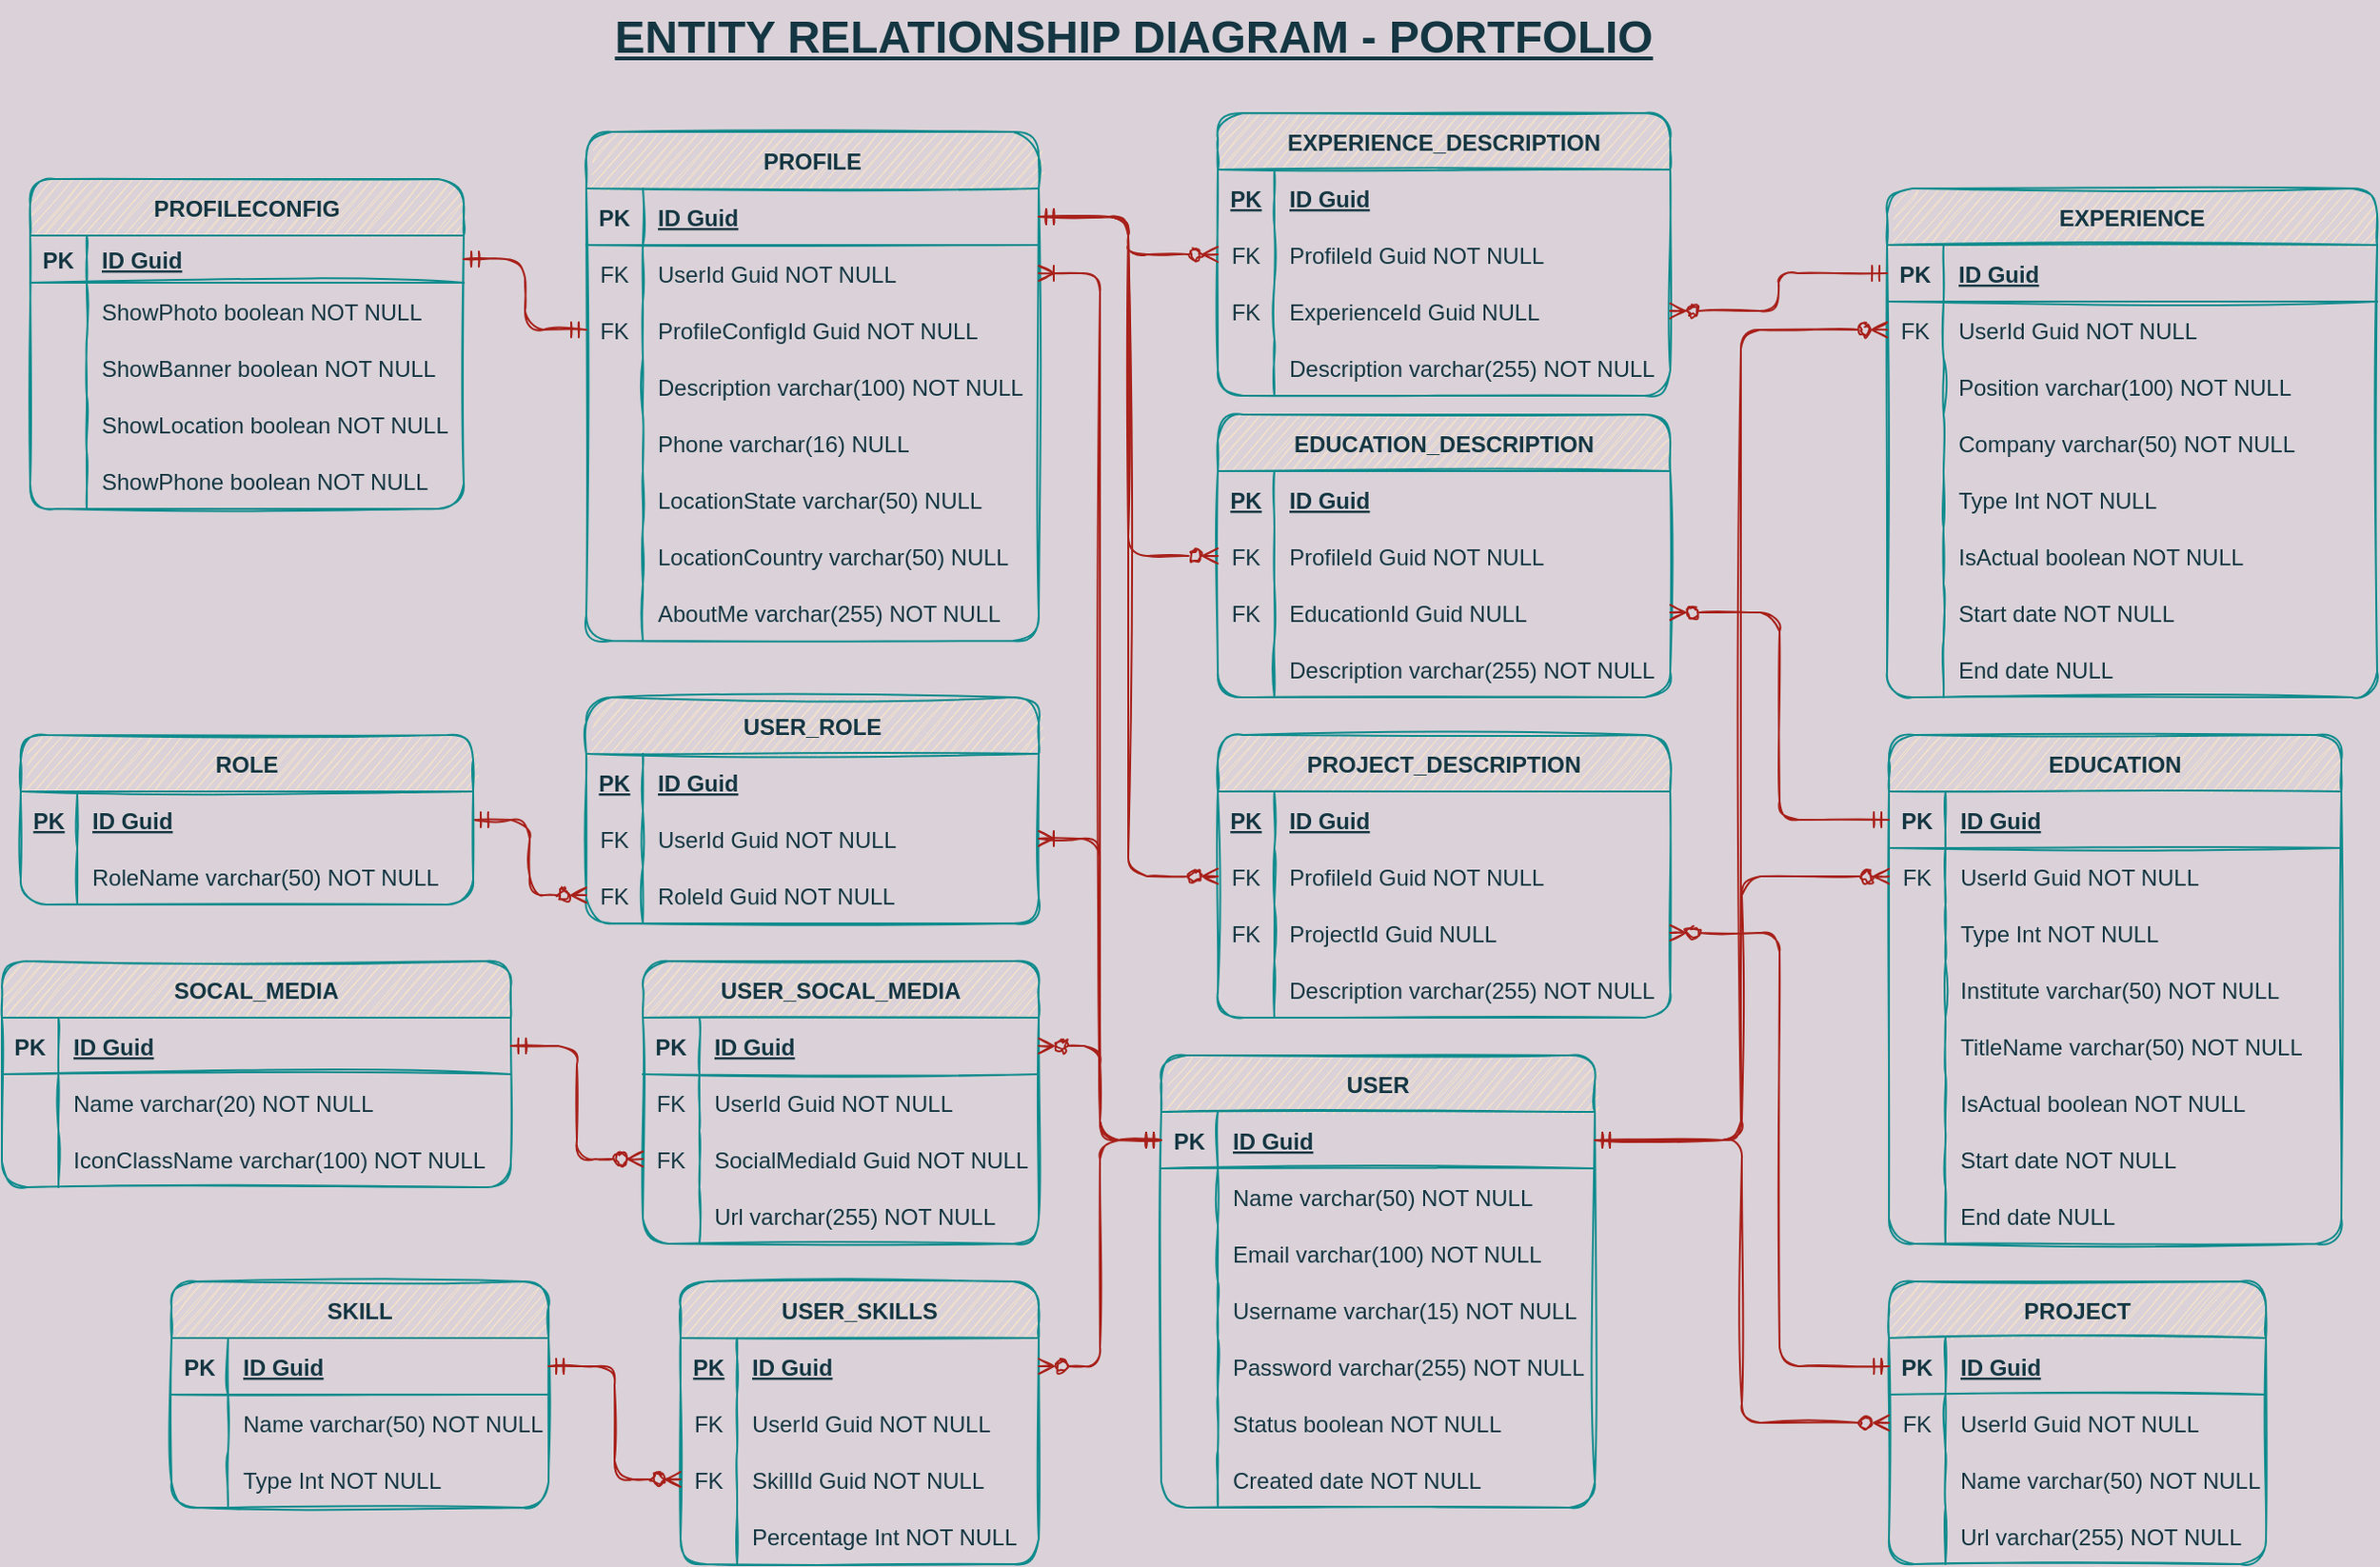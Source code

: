 <mxfile version="20.5.1" type="device"><diagram name="DER profolio web" id="XYx_xXB_0k2XJNmVDYer"><mxGraphModel dx="2734" dy="788" grid="1" gridSize="10" guides="1" tooltips="1" connect="1" arrows="1" fold="1" page="1" pageScale="1" pageWidth="1100" pageHeight="850" background="#DAD2D8" math="0" shadow="0"><root><mxCell id="9d5a1z2aZl-ocFO8QWrr-0"/><mxCell id="9d5a1z2aZl-ocFO8QWrr-1" parent="9d5a1z2aZl-ocFO8QWrr-0"/><mxCell id="9d5a1z2aZl-ocFO8QWrr-2" value="PROFILE" style="shape=table;startSize=30;container=1;collapsible=1;childLayout=tableLayout;fixedRows=1;rowLines=0;fontStyle=1;align=center;resizeLast=1;fillColor=#FAE5C7;strokeColor=#0F8B8D;fontColor=#143642;rounded=1;sketch=1;" parent="9d5a1z2aZl-ocFO8QWrr-1" vertex="1"><mxGeometry x="-760" y="80" width="240" height="270" as="geometry"><mxRectangle x="-190" y="360" width="60" height="30" as="alternateBounds"/></mxGeometry></mxCell><mxCell id="9d5a1z2aZl-ocFO8QWrr-3" value="" style="shape=partialRectangle;collapsible=0;dropTarget=0;pointerEvents=0;fillColor=none;top=0;left=0;bottom=1;right=0;points=[[0,0.5],[1,0.5]];portConstraint=eastwest;strokeColor=#0F8B8D;fontColor=#143642;rounded=1;sketch=1;" parent="9d5a1z2aZl-ocFO8QWrr-2" vertex="1"><mxGeometry y="30" width="240" height="30" as="geometry"/></mxCell><mxCell id="9d5a1z2aZl-ocFO8QWrr-4" value="PK" style="shape=partialRectangle;connectable=0;fillColor=none;top=0;left=0;bottom=0;right=0;fontStyle=1;overflow=hidden;strokeColor=#0F8B8D;fontColor=#143642;rounded=1;sketch=1;" parent="9d5a1z2aZl-ocFO8QWrr-3" vertex="1"><mxGeometry width="30" height="30" as="geometry"><mxRectangle width="30" height="30" as="alternateBounds"/></mxGeometry></mxCell><mxCell id="9d5a1z2aZl-ocFO8QWrr-5" value="ID Guid" style="shape=partialRectangle;connectable=0;fillColor=none;top=0;left=0;bottom=0;right=0;align=left;spacingLeft=6;fontStyle=5;overflow=hidden;strokeColor=#0F8B8D;fontColor=#143642;rounded=1;sketch=1;" parent="9d5a1z2aZl-ocFO8QWrr-3" vertex="1"><mxGeometry x="30" width="210" height="30" as="geometry"><mxRectangle width="210" height="30" as="alternateBounds"/></mxGeometry></mxCell><mxCell id="NqCytcO54oUyf-eNbDjO-1" style="shape=partialRectangle;collapsible=0;dropTarget=0;pointerEvents=0;fillColor=none;top=0;left=0;bottom=0;right=0;points=[[0,0.5],[1,0.5]];portConstraint=eastwest;strokeColor=#0F8B8D;fontColor=#143642;rounded=1;sketch=1;" parent="9d5a1z2aZl-ocFO8QWrr-2" vertex="1"><mxGeometry y="60" width="240" height="30" as="geometry"/></mxCell><mxCell id="NqCytcO54oUyf-eNbDjO-2" value="FK" style="shape=partialRectangle;connectable=0;fillColor=none;top=0;left=0;bottom=0;right=0;editable=1;overflow=hidden;strokeColor=#0F8B8D;fontColor=#143642;rounded=1;sketch=1;" parent="NqCytcO54oUyf-eNbDjO-1" vertex="1"><mxGeometry width="30" height="30" as="geometry"><mxRectangle width="30" height="30" as="alternateBounds"/></mxGeometry></mxCell><mxCell id="NqCytcO54oUyf-eNbDjO-3" value="UserId Guid NOT NULL" style="shape=partialRectangle;connectable=0;fillColor=none;top=0;left=0;bottom=0;right=0;align=left;spacingLeft=6;overflow=hidden;strokeColor=#0F8B8D;fontColor=#143642;rounded=1;sketch=1;" parent="NqCytcO54oUyf-eNbDjO-1" vertex="1"><mxGeometry x="30" width="210" height="30" as="geometry"><mxRectangle width="210" height="30" as="alternateBounds"/></mxGeometry></mxCell><mxCell id="-VDCggse_C7_LuFGuvxf-3" style="shape=partialRectangle;collapsible=0;dropTarget=0;pointerEvents=0;fillColor=none;top=0;left=0;bottom=0;right=0;points=[[0,0.5],[1,0.5]];portConstraint=eastwest;strokeColor=#0F8B8D;fontColor=#143642;rounded=1;sketch=1;" parent="9d5a1z2aZl-ocFO8QWrr-2" vertex="1"><mxGeometry y="90" width="240" height="30" as="geometry"/></mxCell><mxCell id="-VDCggse_C7_LuFGuvxf-4" value="FK" style="shape=partialRectangle;connectable=0;fillColor=none;top=0;left=0;bottom=0;right=0;editable=1;overflow=hidden;strokeColor=#0F8B8D;fontColor=#143642;rounded=1;sketch=1;" parent="-VDCggse_C7_LuFGuvxf-3" vertex="1"><mxGeometry width="30" height="30" as="geometry"><mxRectangle width="30" height="30" as="alternateBounds"/></mxGeometry></mxCell><mxCell id="-VDCggse_C7_LuFGuvxf-5" value="ProfileConfigId Guid NOT NULL" style="shape=partialRectangle;connectable=0;fillColor=none;top=0;left=0;bottom=0;right=0;align=left;spacingLeft=6;overflow=hidden;strokeColor=#0F8B8D;fontColor=#143642;rounded=1;sketch=1;" parent="-VDCggse_C7_LuFGuvxf-3" vertex="1"><mxGeometry x="30" width="210" height="30" as="geometry"><mxRectangle width="210" height="30" as="alternateBounds"/></mxGeometry></mxCell><mxCell id="EOkpe_8n5PkRnPWDvUP1-0" style="shape=partialRectangle;collapsible=0;dropTarget=0;pointerEvents=0;fillColor=none;top=0;left=0;bottom=0;right=0;points=[[0,0.5],[1,0.5]];portConstraint=eastwest;strokeColor=#0F8B8D;fontColor=#143642;rounded=1;sketch=1;" parent="9d5a1z2aZl-ocFO8QWrr-2" vertex="1"><mxGeometry y="120" width="240" height="30" as="geometry"/></mxCell><mxCell id="EOkpe_8n5PkRnPWDvUP1-1" style="shape=partialRectangle;connectable=0;fillColor=none;top=0;left=0;bottom=0;right=0;editable=1;overflow=hidden;strokeColor=#0F8B8D;fontColor=#143642;rounded=1;sketch=1;" parent="EOkpe_8n5PkRnPWDvUP1-0" vertex="1"><mxGeometry width="30" height="30" as="geometry"><mxRectangle width="30" height="30" as="alternateBounds"/></mxGeometry></mxCell><mxCell id="EOkpe_8n5PkRnPWDvUP1-2" value="Description varchar(100) NOT NULL" style="shape=partialRectangle;connectable=0;fillColor=none;top=0;left=0;bottom=0;right=0;align=left;spacingLeft=6;overflow=hidden;strokeColor=#0F8B8D;fontColor=#143642;rounded=1;sketch=1;" parent="EOkpe_8n5PkRnPWDvUP1-0" vertex="1"><mxGeometry x="30" width="210" height="30" as="geometry"><mxRectangle width="210" height="30" as="alternateBounds"/></mxGeometry></mxCell><mxCell id="9d5a1z2aZl-ocFO8QWrr-172" value="" style="shape=partialRectangle;collapsible=0;dropTarget=0;pointerEvents=0;fillColor=none;top=0;left=0;bottom=0;right=0;points=[[0,0.5],[1,0.5]];portConstraint=eastwest;strokeColor=#0F8B8D;fontColor=#143642;rounded=1;sketch=1;" parent="9d5a1z2aZl-ocFO8QWrr-2" vertex="1"><mxGeometry y="150" width="240" height="30" as="geometry"/></mxCell><mxCell id="9d5a1z2aZl-ocFO8QWrr-173" value="" style="shape=partialRectangle;connectable=0;fillColor=none;top=0;left=0;bottom=0;right=0;editable=1;overflow=hidden;strokeColor=#0F8B8D;fontColor=#143642;rounded=1;sketch=1;" parent="9d5a1z2aZl-ocFO8QWrr-172" vertex="1"><mxGeometry width="30" height="30" as="geometry"><mxRectangle width="30" height="30" as="alternateBounds"/></mxGeometry></mxCell><mxCell id="9d5a1z2aZl-ocFO8QWrr-174" value="Phone varchar(16) NULL" style="shape=partialRectangle;connectable=0;fillColor=none;top=0;left=0;bottom=0;right=0;align=left;spacingLeft=6;overflow=hidden;strokeColor=#0F8B8D;fontColor=#143642;rounded=1;sketch=1;" parent="9d5a1z2aZl-ocFO8QWrr-172" vertex="1"><mxGeometry x="30" width="210" height="30" as="geometry"><mxRectangle width="210" height="30" as="alternateBounds"/></mxGeometry></mxCell><mxCell id="Dsx_fWgyjaepvvcHfdII-3" style="shape=partialRectangle;collapsible=0;dropTarget=0;pointerEvents=0;fillColor=none;top=0;left=0;bottom=0;right=0;points=[[0,0.5],[1,0.5]];portConstraint=eastwest;strokeColor=#0F8B8D;fontColor=#143642;rounded=1;sketch=1;" parent="9d5a1z2aZl-ocFO8QWrr-2" vertex="1"><mxGeometry y="180" width="240" height="30" as="geometry"/></mxCell><mxCell id="Dsx_fWgyjaepvvcHfdII-4" style="shape=partialRectangle;connectable=0;fillColor=none;top=0;left=0;bottom=0;right=0;editable=1;overflow=hidden;strokeColor=#0F8B8D;fontColor=#143642;rounded=1;sketch=1;" parent="Dsx_fWgyjaepvvcHfdII-3" vertex="1"><mxGeometry width="30" height="30" as="geometry"><mxRectangle width="30" height="30" as="alternateBounds"/></mxGeometry></mxCell><mxCell id="Dsx_fWgyjaepvvcHfdII-5" value="LocationState varchar(50) NULL" style="shape=partialRectangle;connectable=0;fillColor=none;top=0;left=0;bottom=0;right=0;align=left;spacingLeft=6;overflow=hidden;strokeColor=#0F8B8D;fontColor=#143642;rounded=1;sketch=1;" parent="Dsx_fWgyjaepvvcHfdII-3" vertex="1"><mxGeometry x="30" width="210" height="30" as="geometry"><mxRectangle width="210" height="30" as="alternateBounds"/></mxGeometry></mxCell><mxCell id="Dsx_fWgyjaepvvcHfdII-0" style="shape=partialRectangle;collapsible=0;dropTarget=0;pointerEvents=0;fillColor=none;top=0;left=0;bottom=0;right=0;points=[[0,0.5],[1,0.5]];portConstraint=eastwest;strokeColor=#0F8B8D;fontColor=#143642;rounded=1;sketch=1;" parent="9d5a1z2aZl-ocFO8QWrr-2" vertex="1"><mxGeometry y="210" width="240" height="30" as="geometry"/></mxCell><mxCell id="Dsx_fWgyjaepvvcHfdII-1" style="shape=partialRectangle;connectable=0;fillColor=none;top=0;left=0;bottom=0;right=0;editable=1;overflow=hidden;strokeColor=#0F8B8D;fontColor=#143642;rounded=1;sketch=1;" parent="Dsx_fWgyjaepvvcHfdII-0" vertex="1"><mxGeometry width="30" height="30" as="geometry"><mxRectangle width="30" height="30" as="alternateBounds"/></mxGeometry></mxCell><mxCell id="Dsx_fWgyjaepvvcHfdII-2" value="LocationCountry varchar(50) NULL" style="shape=partialRectangle;connectable=0;fillColor=none;top=0;left=0;bottom=0;right=0;align=left;spacingLeft=6;overflow=hidden;strokeColor=#0F8B8D;fontColor=#143642;rounded=1;sketch=1;" parent="Dsx_fWgyjaepvvcHfdII-0" vertex="1"><mxGeometry x="30" width="210" height="30" as="geometry"><mxRectangle width="210" height="30" as="alternateBounds"/></mxGeometry></mxCell><mxCell id="-VDCggse_C7_LuFGuvxf-0" style="shape=partialRectangle;collapsible=0;dropTarget=0;pointerEvents=0;fillColor=none;top=0;left=0;bottom=0;right=0;points=[[0,0.5],[1,0.5]];portConstraint=eastwest;strokeColor=#0F8B8D;fontColor=#143642;rounded=1;sketch=1;" parent="9d5a1z2aZl-ocFO8QWrr-2" vertex="1"><mxGeometry y="240" width="240" height="30" as="geometry"/></mxCell><mxCell id="-VDCggse_C7_LuFGuvxf-1" style="shape=partialRectangle;connectable=0;fillColor=none;top=0;left=0;bottom=0;right=0;editable=1;overflow=hidden;strokeColor=#0F8B8D;fontColor=#143642;rounded=1;sketch=1;" parent="-VDCggse_C7_LuFGuvxf-0" vertex="1"><mxGeometry width="30" height="30" as="geometry"><mxRectangle width="30" height="30" as="alternateBounds"/></mxGeometry></mxCell><mxCell id="-VDCggse_C7_LuFGuvxf-2" value="AboutMe varchar(255) NOT NULL" style="shape=partialRectangle;connectable=0;fillColor=none;top=0;left=0;bottom=0;right=0;align=left;spacingLeft=6;overflow=hidden;strokeColor=#0F8B8D;fontColor=#143642;rounded=1;sketch=1;" parent="-VDCggse_C7_LuFGuvxf-0" vertex="1"><mxGeometry x="30" width="210" height="30" as="geometry"><mxRectangle width="210" height="30" as="alternateBounds"/></mxGeometry></mxCell><mxCell id="9d5a1z2aZl-ocFO8QWrr-49" value="EXPERIENCE" style="shape=table;startSize=30;container=1;collapsible=1;childLayout=tableLayout;fixedRows=1;rowLines=0;fontStyle=1;align=center;resizeLast=1;fillColor=#FAE5C7;strokeColor=#0F8B8D;fontColor=#143642;rounded=1;sketch=1;" parent="9d5a1z2aZl-ocFO8QWrr-1" vertex="1"><mxGeometry x="-70" y="110" width="260" height="270" as="geometry"><mxRectangle x="150" y="110" width="60" height="30" as="alternateBounds"/></mxGeometry></mxCell><mxCell id="9d5a1z2aZl-ocFO8QWrr-50" value="" style="shape=partialRectangle;collapsible=0;dropTarget=0;pointerEvents=0;fillColor=none;top=0;left=0;bottom=1;right=0;points=[[0,0.5],[1,0.5]];portConstraint=eastwest;strokeColor=#0F8B8D;fontColor=#143642;rounded=1;sketch=1;" parent="9d5a1z2aZl-ocFO8QWrr-49" vertex="1"><mxGeometry y="30" width="260" height="30" as="geometry"/></mxCell><mxCell id="9d5a1z2aZl-ocFO8QWrr-51" value="PK" style="shape=partialRectangle;connectable=0;fillColor=none;top=0;left=0;bottom=0;right=0;fontStyle=1;overflow=hidden;strokeColor=#0F8B8D;fontColor=#143642;rounded=1;sketch=1;" parent="9d5a1z2aZl-ocFO8QWrr-50" vertex="1"><mxGeometry width="30" height="30" as="geometry"><mxRectangle width="30" height="30" as="alternateBounds"/></mxGeometry></mxCell><mxCell id="9d5a1z2aZl-ocFO8QWrr-52" value="ID Guid" style="shape=partialRectangle;connectable=0;fillColor=none;top=0;left=0;bottom=0;right=0;align=left;spacingLeft=6;fontStyle=5;overflow=hidden;strokeColor=#0F8B8D;fontColor=#143642;rounded=1;sketch=1;" parent="9d5a1z2aZl-ocFO8QWrr-50" vertex="1"><mxGeometry x="30" width="230" height="30" as="geometry"><mxRectangle width="230" height="30" as="alternateBounds"/></mxGeometry></mxCell><mxCell id="9d5a1z2aZl-ocFO8QWrr-53" value="" style="shape=partialRectangle;collapsible=0;dropTarget=0;pointerEvents=0;fillColor=none;top=0;left=0;bottom=0;right=0;points=[[0,0.5],[1,0.5]];portConstraint=eastwest;strokeColor=#0F8B8D;fontColor=#143642;rounded=1;sketch=1;" parent="9d5a1z2aZl-ocFO8QWrr-49" vertex="1"><mxGeometry y="60" width="260" height="30" as="geometry"/></mxCell><mxCell id="9d5a1z2aZl-ocFO8QWrr-54" value="FK" style="shape=partialRectangle;connectable=0;fillColor=none;top=0;left=0;bottom=0;right=0;fontStyle=0;overflow=hidden;strokeColor=#0F8B8D;fontColor=#143642;rounded=1;sketch=1;" parent="9d5a1z2aZl-ocFO8QWrr-53" vertex="1"><mxGeometry width="30" height="30" as="geometry"><mxRectangle width="30" height="30" as="alternateBounds"/></mxGeometry></mxCell><mxCell id="9d5a1z2aZl-ocFO8QWrr-55" value="UserId Guid NOT NULL" style="shape=partialRectangle;connectable=0;fillColor=none;top=0;left=0;bottom=0;right=0;align=left;spacingLeft=6;fontStyle=0;overflow=hidden;strokeColor=#0F8B8D;fontColor=#143642;rounded=1;sketch=1;" parent="9d5a1z2aZl-ocFO8QWrr-53" vertex="1"><mxGeometry x="30" width="230" height="30" as="geometry"><mxRectangle width="230" height="30" as="alternateBounds"/></mxGeometry></mxCell><mxCell id="4hKjg1mCqExA-TYMfBrT-9" style="shape=partialRectangle;collapsible=0;dropTarget=0;pointerEvents=0;fillColor=none;top=0;left=0;bottom=0;right=0;points=[[0,0.5],[1,0.5]];portConstraint=eastwest;strokeColor=#0F8B8D;fontColor=#143642;rounded=1;sketch=1;" parent="9d5a1z2aZl-ocFO8QWrr-49" vertex="1"><mxGeometry y="90" width="260" height="30" as="geometry"/></mxCell><mxCell id="4hKjg1mCqExA-TYMfBrT-10" style="shape=partialRectangle;connectable=0;fillColor=none;top=0;left=0;bottom=0;right=0;editable=1;overflow=hidden;strokeColor=#0F8B8D;fontColor=#143642;rounded=1;sketch=1;" parent="4hKjg1mCqExA-TYMfBrT-9" vertex="1"><mxGeometry width="30" height="30" as="geometry"><mxRectangle width="30" height="30" as="alternateBounds"/></mxGeometry></mxCell><mxCell id="4hKjg1mCqExA-TYMfBrT-11" value="Position varchar(100) NOT NULL" style="shape=partialRectangle;connectable=0;fillColor=none;top=0;left=0;bottom=0;right=0;align=left;spacingLeft=6;overflow=hidden;strokeColor=#0F8B8D;fontColor=#143642;rounded=1;sketch=1;" parent="4hKjg1mCqExA-TYMfBrT-9" vertex="1"><mxGeometry x="30" width="230" height="30" as="geometry"><mxRectangle width="230" height="30" as="alternateBounds"/></mxGeometry></mxCell><mxCell id="9d5a1z2aZl-ocFO8QWrr-59" value="" style="shape=partialRectangle;collapsible=0;dropTarget=0;pointerEvents=0;fillColor=none;top=0;left=0;bottom=0;right=0;points=[[0,0.5],[1,0.5]];portConstraint=eastwest;strokeColor=#0F8B8D;fontColor=#143642;rounded=1;sketch=1;" parent="9d5a1z2aZl-ocFO8QWrr-49" vertex="1"><mxGeometry y="120" width="260" height="30" as="geometry"/></mxCell><mxCell id="9d5a1z2aZl-ocFO8QWrr-60" value="" style="shape=partialRectangle;connectable=0;fillColor=none;top=0;left=0;bottom=0;right=0;editable=1;overflow=hidden;strokeColor=#0F8B8D;fontColor=#143642;rounded=1;sketch=1;" parent="9d5a1z2aZl-ocFO8QWrr-59" vertex="1"><mxGeometry width="30" height="30" as="geometry"><mxRectangle width="30" height="30" as="alternateBounds"/></mxGeometry></mxCell><mxCell id="9d5a1z2aZl-ocFO8QWrr-61" value="Company varchar(50) NOT NULL" style="shape=partialRectangle;connectable=0;fillColor=none;top=0;left=0;bottom=0;right=0;align=left;spacingLeft=6;overflow=hidden;strokeColor=#0F8B8D;fontColor=#143642;rounded=1;sketch=1;" parent="9d5a1z2aZl-ocFO8QWrr-59" vertex="1"><mxGeometry x="30" width="230" height="30" as="geometry"><mxRectangle width="230" height="30" as="alternateBounds"/></mxGeometry></mxCell><mxCell id="4hKjg1mCqExA-TYMfBrT-12" style="shape=partialRectangle;collapsible=0;dropTarget=0;pointerEvents=0;fillColor=none;top=0;left=0;bottom=0;right=0;points=[[0,0.5],[1,0.5]];portConstraint=eastwest;strokeColor=#0F8B8D;fontColor=#143642;rounded=1;sketch=1;" parent="9d5a1z2aZl-ocFO8QWrr-49" vertex="1"><mxGeometry y="150" width="260" height="30" as="geometry"/></mxCell><mxCell id="4hKjg1mCqExA-TYMfBrT-13" style="shape=partialRectangle;connectable=0;fillColor=none;top=0;left=0;bottom=0;right=0;editable=1;overflow=hidden;strokeColor=#0F8B8D;fontColor=#143642;rounded=1;sketch=1;" parent="4hKjg1mCqExA-TYMfBrT-12" vertex="1"><mxGeometry width="30" height="30" as="geometry"><mxRectangle width="30" height="30" as="alternateBounds"/></mxGeometry></mxCell><mxCell id="4hKjg1mCqExA-TYMfBrT-14" value="Type Int NOT NULL" style="shape=partialRectangle;connectable=0;fillColor=none;top=0;left=0;bottom=0;right=0;align=left;spacingLeft=6;overflow=hidden;strokeColor=#0F8B8D;fontColor=#143642;rounded=1;sketch=1;" parent="4hKjg1mCqExA-TYMfBrT-12" vertex="1"><mxGeometry x="30" width="230" height="30" as="geometry"><mxRectangle width="230" height="30" as="alternateBounds"/></mxGeometry></mxCell><mxCell id="9d5a1z2aZl-ocFO8QWrr-62" value="" style="shape=partialRectangle;collapsible=0;dropTarget=0;pointerEvents=0;fillColor=none;top=0;left=0;bottom=0;right=0;points=[[0,0.5],[1,0.5]];portConstraint=eastwest;strokeColor=#0F8B8D;fontColor=#143642;rounded=1;sketch=1;" parent="9d5a1z2aZl-ocFO8QWrr-49" vertex="1"><mxGeometry y="180" width="260" height="30" as="geometry"/></mxCell><mxCell id="9d5a1z2aZl-ocFO8QWrr-63" value="" style="shape=partialRectangle;connectable=0;fillColor=none;top=0;left=0;bottom=0;right=0;editable=1;overflow=hidden;strokeColor=#0F8B8D;fontColor=#143642;rounded=1;sketch=1;" parent="9d5a1z2aZl-ocFO8QWrr-62" vertex="1"><mxGeometry width="30" height="30" as="geometry"><mxRectangle width="30" height="30" as="alternateBounds"/></mxGeometry></mxCell><mxCell id="9d5a1z2aZl-ocFO8QWrr-64" value="IsActual boolean NOT NULL" style="shape=partialRectangle;connectable=0;fillColor=none;top=0;left=0;bottom=0;right=0;align=left;spacingLeft=6;overflow=hidden;strokeColor=#0F8B8D;fontColor=#143642;rounded=1;sketch=1;" parent="9d5a1z2aZl-ocFO8QWrr-62" vertex="1"><mxGeometry x="30" width="230" height="30" as="geometry"><mxRectangle width="230" height="30" as="alternateBounds"/></mxGeometry></mxCell><mxCell id="9d5a1z2aZl-ocFO8QWrr-65" value="" style="shape=partialRectangle;collapsible=0;dropTarget=0;pointerEvents=0;fillColor=none;top=0;left=0;bottom=0;right=0;points=[[0,0.5],[1,0.5]];portConstraint=eastwest;strokeColor=#0F8B8D;fontColor=#143642;rounded=1;sketch=1;" parent="9d5a1z2aZl-ocFO8QWrr-49" vertex="1"><mxGeometry y="210" width="260" height="30" as="geometry"/></mxCell><mxCell id="9d5a1z2aZl-ocFO8QWrr-66" value="" style="shape=partialRectangle;connectable=0;fillColor=none;top=0;left=0;bottom=0;right=0;editable=1;overflow=hidden;strokeColor=#0F8B8D;fontColor=#143642;rounded=1;sketch=1;" parent="9d5a1z2aZl-ocFO8QWrr-65" vertex="1"><mxGeometry width="30" height="30" as="geometry"><mxRectangle width="30" height="30" as="alternateBounds"/></mxGeometry></mxCell><mxCell id="9d5a1z2aZl-ocFO8QWrr-67" value="Start date NOT NULL" style="shape=partialRectangle;connectable=0;fillColor=none;top=0;left=0;bottom=0;right=0;align=left;spacingLeft=6;overflow=hidden;strokeColor=#0F8B8D;fontColor=#143642;rounded=1;sketch=1;" parent="9d5a1z2aZl-ocFO8QWrr-65" vertex="1"><mxGeometry x="30" width="230" height="30" as="geometry"><mxRectangle width="230" height="30" as="alternateBounds"/></mxGeometry></mxCell><mxCell id="GWb8DFMiRtuVdCAACpOp-53" value="" style="shape=partialRectangle;collapsible=0;dropTarget=0;pointerEvents=0;fillColor=none;top=0;left=0;bottom=0;right=0;points=[[0,0.5],[1,0.5]];portConstraint=eastwest;strokeColor=#0F8B8D;fontColor=#143642;rounded=1;sketch=1;" parent="9d5a1z2aZl-ocFO8QWrr-49" vertex="1"><mxGeometry y="240" width="260" height="30" as="geometry"/></mxCell><mxCell id="GWb8DFMiRtuVdCAACpOp-54" value="" style="shape=partialRectangle;connectable=0;fillColor=none;top=0;left=0;bottom=0;right=0;editable=1;overflow=hidden;strokeColor=#0F8B8D;fontColor=#143642;rounded=1;sketch=1;" parent="GWb8DFMiRtuVdCAACpOp-53" vertex="1"><mxGeometry width="30" height="30" as="geometry"><mxRectangle width="30" height="30" as="alternateBounds"/></mxGeometry></mxCell><mxCell id="GWb8DFMiRtuVdCAACpOp-55" value="End date NULL" style="shape=partialRectangle;connectable=0;fillColor=none;top=0;left=0;bottom=0;right=0;align=left;spacingLeft=6;overflow=hidden;strokeColor=#0F8B8D;fontColor=#143642;rounded=1;sketch=1;" parent="GWb8DFMiRtuVdCAACpOp-53" vertex="1"><mxGeometry x="30" width="230" height="30" as="geometry"><mxRectangle width="230" height="30" as="alternateBounds"/></mxGeometry></mxCell><mxCell id="9d5a1z2aZl-ocFO8QWrr-126" value="SKILL" style="shape=table;startSize=30;container=1;collapsible=1;childLayout=tableLayout;fixedRows=1;rowLines=0;fontStyle=1;align=center;resizeLast=1;fillColor=#FAE5C7;strokeColor=#0F8B8D;fontColor=#143642;rounded=1;sketch=1;" parent="9d5a1z2aZl-ocFO8QWrr-1" vertex="1"><mxGeometry x="-980" y="690" width="200" height="120" as="geometry"><mxRectangle x="150" y="110" width="60" height="30" as="alternateBounds"/></mxGeometry></mxCell><mxCell id="9d5a1z2aZl-ocFO8QWrr-127" value="" style="shape=partialRectangle;collapsible=0;dropTarget=0;pointerEvents=0;fillColor=none;top=0;left=0;bottom=1;right=0;points=[[0,0.5],[1,0.5]];portConstraint=eastwest;strokeColor=#0F8B8D;fontColor=#143642;rounded=1;sketch=1;" parent="9d5a1z2aZl-ocFO8QWrr-126" vertex="1"><mxGeometry y="30" width="200" height="30" as="geometry"/></mxCell><mxCell id="9d5a1z2aZl-ocFO8QWrr-128" value="PK" style="shape=partialRectangle;connectable=0;fillColor=none;top=0;left=0;bottom=0;right=0;fontStyle=1;overflow=hidden;strokeColor=#0F8B8D;fontColor=#143642;rounded=1;sketch=1;" parent="9d5a1z2aZl-ocFO8QWrr-127" vertex="1"><mxGeometry width="30" height="30" as="geometry"><mxRectangle width="30" height="30" as="alternateBounds"/></mxGeometry></mxCell><mxCell id="9d5a1z2aZl-ocFO8QWrr-129" value="ID Guid" style="shape=partialRectangle;connectable=0;fillColor=none;top=0;left=0;bottom=0;right=0;align=left;spacingLeft=6;fontStyle=5;overflow=hidden;strokeColor=#0F8B8D;fontColor=#143642;rounded=1;sketch=1;" parent="9d5a1z2aZl-ocFO8QWrr-127" vertex="1"><mxGeometry x="30" width="170" height="30" as="geometry"><mxRectangle width="170" height="30" as="alternateBounds"/></mxGeometry></mxCell><mxCell id="9d5a1z2aZl-ocFO8QWrr-139" value="" style="shape=partialRectangle;collapsible=0;dropTarget=0;pointerEvents=0;fillColor=none;top=0;left=0;bottom=0;right=0;points=[[0,0.5],[1,0.5]];portConstraint=eastwest;strokeColor=#0F8B8D;fontColor=#143642;rounded=1;sketch=1;" parent="9d5a1z2aZl-ocFO8QWrr-126" vertex="1"><mxGeometry y="60" width="200" height="30" as="geometry"/></mxCell><mxCell id="9d5a1z2aZl-ocFO8QWrr-140" value="" style="shape=partialRectangle;connectable=0;fillColor=none;top=0;left=0;bottom=0;right=0;editable=1;overflow=hidden;strokeColor=#0F8B8D;fontColor=#143642;rounded=1;sketch=1;" parent="9d5a1z2aZl-ocFO8QWrr-139" vertex="1"><mxGeometry width="30" height="30" as="geometry"><mxRectangle width="30" height="30" as="alternateBounds"/></mxGeometry></mxCell><mxCell id="9d5a1z2aZl-ocFO8QWrr-141" value="Name varchar(50) NOT NULL" style="shape=partialRectangle;connectable=0;fillColor=none;top=0;left=0;bottom=0;right=0;align=left;spacingLeft=6;overflow=hidden;strokeColor=#0F8B8D;fontColor=#143642;rounded=1;sketch=1;" parent="9d5a1z2aZl-ocFO8QWrr-139" vertex="1"><mxGeometry x="30" width="170" height="30" as="geometry"><mxRectangle width="170" height="30" as="alternateBounds"/></mxGeometry></mxCell><mxCell id="GWb8DFMiRtuVdCAACpOp-65" value="" style="shape=partialRectangle;collapsible=0;dropTarget=0;pointerEvents=0;fillColor=none;top=0;left=0;bottom=0;right=0;points=[[0,0.5],[1,0.5]];portConstraint=eastwest;strokeColor=#0F8B8D;fontColor=#143642;rounded=1;sketch=1;" parent="9d5a1z2aZl-ocFO8QWrr-126" vertex="1"><mxGeometry y="90" width="200" height="30" as="geometry"/></mxCell><mxCell id="GWb8DFMiRtuVdCAACpOp-66" value="" style="shape=partialRectangle;connectable=0;fillColor=none;top=0;left=0;bottom=0;right=0;fontStyle=0;overflow=hidden;strokeColor=#0F8B8D;fontColor=#143642;rounded=1;sketch=1;" parent="GWb8DFMiRtuVdCAACpOp-65" vertex="1"><mxGeometry width="30" height="30" as="geometry"><mxRectangle width="30" height="30" as="alternateBounds"/></mxGeometry></mxCell><mxCell id="GWb8DFMiRtuVdCAACpOp-67" value="Type Int NOT NULL" style="shape=partialRectangle;connectable=0;fillColor=none;top=0;left=0;bottom=0;right=0;align=left;spacingLeft=6;fontStyle=0;overflow=hidden;strokeColor=#0F8B8D;fontColor=#143642;rounded=1;sketch=1;" parent="GWb8DFMiRtuVdCAACpOp-65" vertex="1"><mxGeometry x="30" width="170" height="30" as="geometry"><mxRectangle width="170" height="30" as="alternateBounds"/></mxGeometry></mxCell><mxCell id="9d5a1z2aZl-ocFO8QWrr-148" value="USER_SKILLS" style="shape=table;startSize=30;container=1;collapsible=1;childLayout=tableLayout;fixedRows=1;rowLines=0;fontStyle=1;align=center;resizeLast=1;fillColor=#FAE5C7;strokeColor=#0F8B8D;fontColor=#143642;rounded=1;sketch=1;" parent="9d5a1z2aZl-ocFO8QWrr-1" vertex="1"><mxGeometry x="-710" y="690" width="190" height="150" as="geometry"><mxRectangle x="150" y="110" width="60" height="30" as="alternateBounds"/></mxGeometry></mxCell><mxCell id="NGOtZYU1RbPUFXBd2NHT-16" style="shape=partialRectangle;collapsible=0;dropTarget=0;pointerEvents=0;fillColor=none;top=0;left=0;bottom=0;right=0;points=[[0,0.5],[1,0.5]];portConstraint=eastwest;strokeColor=#0F8B8D;fontColor=#143642;rounded=1;fontStyle=5;sketch=1;" parent="9d5a1z2aZl-ocFO8QWrr-148" vertex="1"><mxGeometry y="30" width="190" height="30" as="geometry"/></mxCell><mxCell id="NGOtZYU1RbPUFXBd2NHT-17" value="PK" style="shape=partialRectangle;connectable=0;fillColor=none;top=0;left=0;bottom=0;right=0;editable=1;overflow=hidden;strokeColor=#0F8B8D;fontColor=#143642;rounded=1;fontStyle=5;sketch=1;" parent="NGOtZYU1RbPUFXBd2NHT-16" vertex="1"><mxGeometry width="30" height="30" as="geometry"><mxRectangle width="30" height="30" as="alternateBounds"/></mxGeometry></mxCell><mxCell id="NGOtZYU1RbPUFXBd2NHT-18" value="ID Guid" style="shape=partialRectangle;connectable=0;fillColor=none;top=0;left=0;bottom=0;right=0;align=left;spacingLeft=6;overflow=hidden;strokeColor=#0F8B8D;fontColor=#143642;rounded=1;fontStyle=5;sketch=1;" parent="NGOtZYU1RbPUFXBd2NHT-16" vertex="1"><mxGeometry x="30" width="160" height="30" as="geometry"><mxRectangle width="160" height="30" as="alternateBounds"/></mxGeometry></mxCell><mxCell id="0TgrJ2eqV19taMW3E7xP-45" style="shape=partialRectangle;collapsible=0;dropTarget=0;pointerEvents=0;fillColor=none;top=0;left=0;bottom=0;right=0;points=[[0,0.5],[1,0.5]];portConstraint=eastwest;strokeColor=#0F8B8D;fontColor=#143642;rounded=1;sketch=1;" parent="9d5a1z2aZl-ocFO8QWrr-148" vertex="1"><mxGeometry y="60" width="190" height="30" as="geometry"/></mxCell><mxCell id="0TgrJ2eqV19taMW3E7xP-46" value="FK" style="shape=partialRectangle;connectable=0;fillColor=none;top=0;left=0;bottom=0;right=0;editable=1;overflow=hidden;strokeColor=#0F8B8D;fontColor=#143642;rounded=1;sketch=1;" parent="0TgrJ2eqV19taMW3E7xP-45" vertex="1"><mxGeometry width="30" height="30" as="geometry"><mxRectangle width="30" height="30" as="alternateBounds"/></mxGeometry></mxCell><mxCell id="0TgrJ2eqV19taMW3E7xP-47" value="UserId Guid NOT NULL" style="shape=partialRectangle;connectable=0;fillColor=none;top=0;left=0;bottom=0;right=0;align=left;spacingLeft=6;overflow=hidden;strokeColor=#0F8B8D;fontColor=#143642;rounded=1;sketch=1;" parent="0TgrJ2eqV19taMW3E7xP-45" vertex="1"><mxGeometry x="30" width="160" height="30" as="geometry"><mxRectangle width="160" height="30" as="alternateBounds"/></mxGeometry></mxCell><mxCell id="GWb8DFMiRtuVdCAACpOp-137" value="" style="shape=partialRectangle;collapsible=0;dropTarget=0;pointerEvents=0;fillColor=none;top=0;left=0;bottom=0;right=0;points=[[0,0.5],[1,0.5]];portConstraint=eastwest;strokeColor=#0F8B8D;fontColor=#143642;rounded=1;sketch=1;" parent="9d5a1z2aZl-ocFO8QWrr-148" vertex="1"><mxGeometry y="90" width="190" height="30" as="geometry"/></mxCell><mxCell id="GWb8DFMiRtuVdCAACpOp-138" value="FK" style="shape=partialRectangle;connectable=0;fillColor=none;top=0;left=0;bottom=0;right=0;fontStyle=0;overflow=hidden;strokeColor=#0F8B8D;fontColor=#143642;rounded=1;sketch=1;" parent="GWb8DFMiRtuVdCAACpOp-137" vertex="1"><mxGeometry width="30" height="30" as="geometry"><mxRectangle width="30" height="30" as="alternateBounds"/></mxGeometry></mxCell><mxCell id="GWb8DFMiRtuVdCAACpOp-139" value="SkillId Guid NOT NULL" style="shape=partialRectangle;connectable=0;fillColor=none;top=0;left=0;bottom=0;right=0;align=left;spacingLeft=6;fontStyle=0;overflow=hidden;strokeColor=#0F8B8D;fontColor=#143642;rounded=1;sketch=1;" parent="GWb8DFMiRtuVdCAACpOp-137" vertex="1"><mxGeometry x="30" width="160" height="30" as="geometry"><mxRectangle width="160" height="30" as="alternateBounds"/></mxGeometry></mxCell><mxCell id="9d5a1z2aZl-ocFO8QWrr-155" value="" style="shape=partialRectangle;collapsible=0;dropTarget=0;pointerEvents=0;fillColor=none;top=0;left=0;bottom=0;right=0;points=[[0,0.5],[1,0.5]];portConstraint=eastwest;strokeColor=#0F8B8D;fontColor=#143642;rounded=1;sketch=1;" parent="9d5a1z2aZl-ocFO8QWrr-148" vertex="1"><mxGeometry y="120" width="190" height="30" as="geometry"/></mxCell><mxCell id="9d5a1z2aZl-ocFO8QWrr-156" value="" style="shape=partialRectangle;connectable=0;fillColor=none;top=0;left=0;bottom=0;right=0;editable=1;overflow=hidden;strokeColor=#0F8B8D;fontColor=#143642;rounded=1;sketch=1;" parent="9d5a1z2aZl-ocFO8QWrr-155" vertex="1"><mxGeometry width="30" height="30" as="geometry"><mxRectangle width="30" height="30" as="alternateBounds"/></mxGeometry></mxCell><mxCell id="9d5a1z2aZl-ocFO8QWrr-157" value="Percentage Int NOT NULL" style="shape=partialRectangle;connectable=0;fillColor=none;top=0;left=0;bottom=0;right=0;align=left;spacingLeft=6;overflow=hidden;strokeColor=#0F8B8D;fontColor=#143642;rounded=1;sketch=1;" parent="9d5a1z2aZl-ocFO8QWrr-155" vertex="1"><mxGeometry x="30" width="160" height="30" as="geometry"><mxRectangle width="160" height="30" as="alternateBounds"/></mxGeometry></mxCell><mxCell id="9d5a1z2aZl-ocFO8QWrr-184" value="SOCAL_MEDIA" style="shape=table;startSize=30;container=1;collapsible=1;childLayout=tableLayout;fixedRows=1;rowLines=0;fontStyle=1;align=center;resizeLast=1;fillColor=#FAE5C7;strokeColor=#0F8B8D;fontColor=#143642;rounded=1;sketch=1;" parent="9d5a1z2aZl-ocFO8QWrr-1" vertex="1"><mxGeometry x="-1070" y="520" width="270" height="120" as="geometry"><mxRectangle x="150" y="110" width="60" height="30" as="alternateBounds"/></mxGeometry></mxCell><mxCell id="9d5a1z2aZl-ocFO8QWrr-185" value="" style="shape=partialRectangle;collapsible=0;dropTarget=0;pointerEvents=0;fillColor=none;top=0;left=0;bottom=1;right=0;points=[[0,0.5],[1,0.5]];portConstraint=eastwest;strokeColor=#0F8B8D;fontColor=#143642;rounded=1;sketch=1;" parent="9d5a1z2aZl-ocFO8QWrr-184" vertex="1"><mxGeometry y="30" width="270" height="30" as="geometry"/></mxCell><mxCell id="9d5a1z2aZl-ocFO8QWrr-186" value="PK" style="shape=partialRectangle;connectable=0;fillColor=none;top=0;left=0;bottom=0;right=0;fontStyle=1;overflow=hidden;strokeColor=#0F8B8D;fontColor=#143642;rounded=1;sketch=1;" parent="9d5a1z2aZl-ocFO8QWrr-185" vertex="1"><mxGeometry width="30" height="30" as="geometry"><mxRectangle width="30" height="30" as="alternateBounds"/></mxGeometry></mxCell><mxCell id="9d5a1z2aZl-ocFO8QWrr-187" value="ID Guid" style="shape=partialRectangle;connectable=0;fillColor=none;top=0;left=0;bottom=0;right=0;align=left;spacingLeft=6;fontStyle=5;overflow=hidden;strokeColor=#0F8B8D;fontColor=#143642;rounded=1;sketch=1;" parent="9d5a1z2aZl-ocFO8QWrr-185" vertex="1"><mxGeometry x="30" width="240" height="30" as="geometry"><mxRectangle width="240" height="30" as="alternateBounds"/></mxGeometry></mxCell><mxCell id="9d5a1z2aZl-ocFO8QWrr-38" value="" style="shape=partialRectangle;collapsible=0;dropTarget=0;pointerEvents=0;fillColor=none;top=0;left=0;bottom=0;right=0;points=[[0,0.5],[1,0.5]];portConstraint=eastwest;strokeColor=#0F8B8D;fontColor=#143642;rounded=1;sketch=1;" parent="9d5a1z2aZl-ocFO8QWrr-184" vertex="1"><mxGeometry y="60" width="270" height="30" as="geometry"/></mxCell><mxCell id="9d5a1z2aZl-ocFO8QWrr-39" value="" style="shape=partialRectangle;connectable=0;fillColor=none;top=0;left=0;bottom=0;right=0;fontStyle=0;overflow=hidden;strokeColor=#0F8B8D;fontColor=#143642;rounded=1;sketch=1;" parent="9d5a1z2aZl-ocFO8QWrr-38" vertex="1"><mxGeometry width="30" height="30" as="geometry"><mxRectangle width="30" height="30" as="alternateBounds"/></mxGeometry></mxCell><mxCell id="9d5a1z2aZl-ocFO8QWrr-40" value="Name varchar(20) NOT NULL" style="shape=partialRectangle;connectable=0;fillColor=none;top=0;left=0;bottom=0;right=0;align=left;spacingLeft=6;fontStyle=0;overflow=hidden;strokeColor=#0F8B8D;fontColor=#143642;rounded=1;sketch=1;" parent="9d5a1z2aZl-ocFO8QWrr-38" vertex="1"><mxGeometry x="30" width="240" height="30" as="geometry"><mxRectangle width="240" height="30" as="alternateBounds"/></mxGeometry></mxCell><mxCell id="9d5a1z2aZl-ocFO8QWrr-191" value="" style="shape=partialRectangle;collapsible=0;dropTarget=0;pointerEvents=0;fillColor=none;top=0;left=0;bottom=0;right=0;points=[[0,0.5],[1,0.5]];portConstraint=eastwest;strokeColor=#0F8B8D;fontColor=#143642;rounded=1;sketch=1;" parent="9d5a1z2aZl-ocFO8QWrr-184" vertex="1"><mxGeometry y="90" width="270" height="30" as="geometry"/></mxCell><mxCell id="9d5a1z2aZl-ocFO8QWrr-192" value="" style="shape=partialRectangle;connectable=0;fillColor=none;top=0;left=0;bottom=0;right=0;editable=1;overflow=hidden;strokeColor=#0F8B8D;fontColor=#143642;rounded=1;sketch=1;" parent="9d5a1z2aZl-ocFO8QWrr-191" vertex="1"><mxGeometry width="30" height="30" as="geometry"><mxRectangle width="30" height="30" as="alternateBounds"/></mxGeometry></mxCell><mxCell id="9d5a1z2aZl-ocFO8QWrr-193" value="IconClassName varchar(100) NOT NULL" style="shape=partialRectangle;connectable=0;fillColor=none;top=0;left=0;bottom=0;right=0;align=left;spacingLeft=6;overflow=hidden;strokeColor=#0F8B8D;fontColor=#143642;rounded=1;sketch=1;" parent="9d5a1z2aZl-ocFO8QWrr-191" vertex="1"><mxGeometry x="30" width="240" height="30" as="geometry"><mxRectangle width="240" height="30" as="alternateBounds"/></mxGeometry></mxCell><mxCell id="9d5a1z2aZl-ocFO8QWrr-197" value="PROJECT" style="shape=table;startSize=30;container=1;collapsible=1;childLayout=tableLayout;fixedRows=1;rowLines=0;fontStyle=1;align=center;resizeLast=1;fillColor=#FAE5C7;strokeColor=#0F8B8D;fontColor=#143642;rounded=1;sketch=1;" parent="9d5a1z2aZl-ocFO8QWrr-1" vertex="1"><mxGeometry x="-69" y="690" width="200" height="150" as="geometry"><mxRectangle x="150" y="110" width="60" height="30" as="alternateBounds"/></mxGeometry></mxCell><mxCell id="9d5a1z2aZl-ocFO8QWrr-198" value="" style="shape=partialRectangle;collapsible=0;dropTarget=0;pointerEvents=0;fillColor=none;top=0;left=0;bottom=1;right=0;points=[[0,0.5],[1,0.5]];portConstraint=eastwest;strokeColor=#0F8B8D;fontColor=#143642;rounded=1;sketch=1;" parent="9d5a1z2aZl-ocFO8QWrr-197" vertex="1"><mxGeometry y="30" width="200" height="30" as="geometry"/></mxCell><mxCell id="9d5a1z2aZl-ocFO8QWrr-199" value="PK" style="shape=partialRectangle;connectable=0;fillColor=none;top=0;left=0;bottom=0;right=0;fontStyle=1;overflow=hidden;strokeColor=#0F8B8D;fontColor=#143642;rounded=1;sketch=1;" parent="9d5a1z2aZl-ocFO8QWrr-198" vertex="1"><mxGeometry width="30" height="30" as="geometry"><mxRectangle width="30" height="30" as="alternateBounds"/></mxGeometry></mxCell><mxCell id="9d5a1z2aZl-ocFO8QWrr-200" value="ID Guid" style="shape=partialRectangle;connectable=0;fillColor=none;top=0;left=0;bottom=0;right=0;align=left;spacingLeft=6;fontStyle=5;overflow=hidden;strokeColor=#0F8B8D;fontColor=#143642;rounded=1;sketch=1;" parent="9d5a1z2aZl-ocFO8QWrr-198" vertex="1"><mxGeometry x="30" width="170" height="30" as="geometry"><mxRectangle width="170" height="30" as="alternateBounds"/></mxGeometry></mxCell><mxCell id="GWb8DFMiRtuVdCAACpOp-23" value="" style="shape=partialRectangle;collapsible=0;dropTarget=0;pointerEvents=0;fillColor=none;top=0;left=0;bottom=0;right=0;points=[[0,0.5],[1,0.5]];portConstraint=eastwest;strokeColor=#0F8B8D;fontColor=#143642;rounded=1;sketch=1;" parent="9d5a1z2aZl-ocFO8QWrr-197" vertex="1"><mxGeometry y="60" width="200" height="30" as="geometry"/></mxCell><mxCell id="GWb8DFMiRtuVdCAACpOp-24" value="FK" style="shape=partialRectangle;connectable=0;fillColor=none;top=0;left=0;bottom=0;right=0;fontStyle=0;overflow=hidden;strokeColor=#0F8B8D;fontColor=#143642;rounded=1;sketch=1;" parent="GWb8DFMiRtuVdCAACpOp-23" vertex="1"><mxGeometry width="30" height="30" as="geometry"><mxRectangle width="30" height="30" as="alternateBounds"/></mxGeometry></mxCell><mxCell id="GWb8DFMiRtuVdCAACpOp-25" value="UserId Guid NOT NULL" style="shape=partialRectangle;connectable=0;fillColor=none;top=0;left=0;bottom=0;right=0;align=left;spacingLeft=6;fontStyle=0;overflow=hidden;strokeColor=#0F8B8D;fontColor=#143642;rounded=1;sketch=1;" parent="GWb8DFMiRtuVdCAACpOp-23" vertex="1"><mxGeometry x="30" width="170" height="30" as="geometry"><mxRectangle width="170" height="30" as="alternateBounds"/></mxGeometry></mxCell><mxCell id="9d5a1z2aZl-ocFO8QWrr-204" value="" style="shape=partialRectangle;collapsible=0;dropTarget=0;pointerEvents=0;fillColor=none;top=0;left=0;bottom=0;right=0;points=[[0,0.5],[1,0.5]];portConstraint=eastwest;strokeColor=#0F8B8D;fontColor=#143642;rounded=1;sketch=1;" parent="9d5a1z2aZl-ocFO8QWrr-197" vertex="1"><mxGeometry y="90" width="200" height="30" as="geometry"/></mxCell><mxCell id="9d5a1z2aZl-ocFO8QWrr-205" value="" style="shape=partialRectangle;connectable=0;fillColor=none;top=0;left=0;bottom=0;right=0;editable=1;overflow=hidden;strokeColor=#0F8B8D;fontColor=#143642;rounded=1;sketch=1;" parent="9d5a1z2aZl-ocFO8QWrr-204" vertex="1"><mxGeometry width="30" height="30" as="geometry"><mxRectangle width="30" height="30" as="alternateBounds"/></mxGeometry></mxCell><mxCell id="9d5a1z2aZl-ocFO8QWrr-206" value="Name varchar(50) NOT NULL" style="shape=partialRectangle;connectable=0;fillColor=none;top=0;left=0;bottom=0;right=0;align=left;spacingLeft=6;overflow=hidden;strokeColor=#0F8B8D;fontColor=#143642;rounded=1;sketch=1;" parent="9d5a1z2aZl-ocFO8QWrr-204" vertex="1"><mxGeometry x="30" width="170" height="30" as="geometry"><mxRectangle width="170" height="30" as="alternateBounds"/></mxGeometry></mxCell><mxCell id="9d5a1z2aZl-ocFO8QWrr-207" value="" style="shape=partialRectangle;collapsible=0;dropTarget=0;pointerEvents=0;fillColor=none;top=0;left=0;bottom=0;right=0;points=[[0,0.5],[1,0.5]];portConstraint=eastwest;strokeColor=#0F8B8D;fontColor=#143642;rounded=1;sketch=1;" parent="9d5a1z2aZl-ocFO8QWrr-197" vertex="1"><mxGeometry y="120" width="200" height="30" as="geometry"/></mxCell><mxCell id="9d5a1z2aZl-ocFO8QWrr-208" value="" style="shape=partialRectangle;connectable=0;fillColor=none;top=0;left=0;bottom=0;right=0;editable=1;overflow=hidden;strokeColor=#0F8B8D;fontColor=#143642;rounded=1;sketch=1;" parent="9d5a1z2aZl-ocFO8QWrr-207" vertex="1"><mxGeometry width="30" height="30" as="geometry"><mxRectangle width="30" height="30" as="alternateBounds"/></mxGeometry></mxCell><mxCell id="9d5a1z2aZl-ocFO8QWrr-209" value="Url varchar(255) NOT NULL" style="shape=partialRectangle;connectable=0;fillColor=none;top=0;left=0;bottom=0;right=0;align=left;spacingLeft=6;overflow=hidden;strokeColor=#0F8B8D;fontColor=#143642;rounded=1;sketch=1;" parent="9d5a1z2aZl-ocFO8QWrr-207" vertex="1"><mxGeometry x="30" width="170" height="30" as="geometry"><mxRectangle width="170" height="30" as="alternateBounds"/></mxGeometry></mxCell><mxCell id="9d5a1z2aZl-ocFO8QWrr-215" value="PROFILECONFIG" style="shape=table;startSize=30;container=1;collapsible=1;childLayout=tableLayout;fixedRows=1;rowLines=0;fontStyle=1;align=center;resizeLast=1;fillColor=#FAE5C7;strokeColor=#0F8B8D;fontColor=#143642;rounded=1;sketch=1;" parent="9d5a1z2aZl-ocFO8QWrr-1" vertex="1"><mxGeometry x="-1055" y="105" width="230" height="175" as="geometry"><mxRectangle x="150" y="110" width="60" height="30" as="alternateBounds"/></mxGeometry></mxCell><mxCell id="9d5a1z2aZl-ocFO8QWrr-216" value="" style="shape=partialRectangle;collapsible=0;dropTarget=0;pointerEvents=0;fillColor=none;top=0;left=0;bottom=1;right=0;points=[[0,0.5],[1,0.5]];portConstraint=eastwest;strokeColor=#0F8B8D;fontColor=#143642;rounded=1;sketch=1;" parent="9d5a1z2aZl-ocFO8QWrr-215" vertex="1"><mxGeometry y="30" width="230" height="25" as="geometry"/></mxCell><mxCell id="9d5a1z2aZl-ocFO8QWrr-217" value="PK" style="shape=partialRectangle;connectable=0;fillColor=none;top=0;left=0;bottom=0;right=0;fontStyle=1;overflow=hidden;strokeColor=#0F8B8D;fontColor=#143642;rounded=1;sketch=1;" parent="9d5a1z2aZl-ocFO8QWrr-216" vertex="1"><mxGeometry width="30" height="25" as="geometry"><mxRectangle width="30" height="25" as="alternateBounds"/></mxGeometry></mxCell><mxCell id="9d5a1z2aZl-ocFO8QWrr-218" value="ID Guid" style="shape=partialRectangle;connectable=0;fillColor=none;top=0;left=0;bottom=0;right=0;align=left;spacingLeft=6;fontStyle=5;overflow=hidden;strokeColor=#0F8B8D;fontColor=#143642;rounded=1;sketch=1;" parent="9d5a1z2aZl-ocFO8QWrr-216" vertex="1"><mxGeometry x="30" width="200" height="25" as="geometry"><mxRectangle width="200" height="25" as="alternateBounds"/></mxGeometry></mxCell><mxCell id="9d5a1z2aZl-ocFO8QWrr-228" value="" style="shape=partialRectangle;collapsible=0;dropTarget=0;pointerEvents=0;fillColor=none;top=0;left=0;bottom=0;right=0;points=[[0,0.5],[1,0.5]];portConstraint=eastwest;strokeColor=#0F8B8D;fontColor=#143642;rounded=1;sketch=1;" parent="9d5a1z2aZl-ocFO8QWrr-215" vertex="1"><mxGeometry y="55" width="230" height="30" as="geometry"/></mxCell><mxCell id="9d5a1z2aZl-ocFO8QWrr-229" value="" style="shape=partialRectangle;connectable=0;fillColor=none;top=0;left=0;bottom=0;right=0;editable=1;overflow=hidden;strokeColor=#0F8B8D;fontColor=#143642;rounded=1;sketch=1;" parent="9d5a1z2aZl-ocFO8QWrr-228" vertex="1"><mxGeometry width="30" height="30" as="geometry"><mxRectangle width="30" height="30" as="alternateBounds"/></mxGeometry></mxCell><mxCell id="9d5a1z2aZl-ocFO8QWrr-230" value="ShowPhoto boolean NOT NULL" style="shape=partialRectangle;connectable=0;fillColor=none;top=0;left=0;bottom=0;right=0;align=left;spacingLeft=6;overflow=hidden;strokeColor=#0F8B8D;fontColor=#143642;rounded=1;sketch=1;" parent="9d5a1z2aZl-ocFO8QWrr-228" vertex="1"><mxGeometry x="30" width="200" height="30" as="geometry"><mxRectangle width="200" height="30" as="alternateBounds"/></mxGeometry></mxCell><mxCell id="9d5a1z2aZl-ocFO8QWrr-231" value="" style="shape=partialRectangle;collapsible=0;dropTarget=0;pointerEvents=0;fillColor=none;top=0;left=0;bottom=0;right=0;points=[[0,0.5],[1,0.5]];portConstraint=eastwest;strokeColor=#0F8B8D;fontColor=#143642;rounded=1;sketch=1;" parent="9d5a1z2aZl-ocFO8QWrr-215" vertex="1"><mxGeometry y="85" width="230" height="30" as="geometry"/></mxCell><mxCell id="9d5a1z2aZl-ocFO8QWrr-232" value="" style="shape=partialRectangle;connectable=0;fillColor=none;top=0;left=0;bottom=0;right=0;editable=1;overflow=hidden;strokeColor=#0F8B8D;fontColor=#143642;rounded=1;sketch=1;" parent="9d5a1z2aZl-ocFO8QWrr-231" vertex="1"><mxGeometry width="30" height="30" as="geometry"><mxRectangle width="30" height="30" as="alternateBounds"/></mxGeometry></mxCell><mxCell id="9d5a1z2aZl-ocFO8QWrr-233" value="ShowBanner boolean NOT NULL" style="shape=partialRectangle;connectable=0;fillColor=none;top=0;left=0;bottom=0;right=0;align=left;spacingLeft=6;overflow=hidden;strokeColor=#0F8B8D;fontColor=#143642;rounded=1;sketch=1;" parent="9d5a1z2aZl-ocFO8QWrr-231" vertex="1"><mxGeometry x="30" width="200" height="30" as="geometry"><mxRectangle width="200" height="30" as="alternateBounds"/></mxGeometry></mxCell><mxCell id="9d5a1z2aZl-ocFO8QWrr-237" value="" style="shape=partialRectangle;collapsible=0;dropTarget=0;pointerEvents=0;fillColor=none;top=0;left=0;bottom=0;right=0;points=[[0,0.5],[1,0.5]];portConstraint=eastwest;strokeColor=#0F8B8D;fontColor=#143642;rounded=1;sketch=1;" parent="9d5a1z2aZl-ocFO8QWrr-215" vertex="1"><mxGeometry y="115" width="230" height="30" as="geometry"/></mxCell><mxCell id="9d5a1z2aZl-ocFO8QWrr-238" value="" style="shape=partialRectangle;connectable=0;fillColor=none;top=0;left=0;bottom=0;right=0;editable=1;overflow=hidden;strokeColor=#0F8B8D;fontColor=#143642;rounded=1;sketch=1;" parent="9d5a1z2aZl-ocFO8QWrr-237" vertex="1"><mxGeometry width="30" height="30" as="geometry"><mxRectangle width="30" height="30" as="alternateBounds"/></mxGeometry></mxCell><mxCell id="9d5a1z2aZl-ocFO8QWrr-239" value="ShowLocation boolean NOT NULL" style="shape=partialRectangle;connectable=0;fillColor=none;top=0;left=0;bottom=0;right=0;align=left;spacingLeft=6;overflow=hidden;strokeColor=#0F8B8D;fontColor=#143642;rounded=1;sketch=1;" parent="9d5a1z2aZl-ocFO8QWrr-237" vertex="1"><mxGeometry x="30" width="200" height="30" as="geometry"><mxRectangle width="200" height="30" as="alternateBounds"/></mxGeometry></mxCell><mxCell id="Dsx_fWgyjaepvvcHfdII-13" style="shape=partialRectangle;collapsible=0;dropTarget=0;pointerEvents=0;fillColor=none;top=0;left=0;bottom=0;right=0;points=[[0,0.5],[1,0.5]];portConstraint=eastwest;strokeColor=#0F8B8D;fontColor=#143642;rounded=1;sketch=1;" parent="9d5a1z2aZl-ocFO8QWrr-215" vertex="1"><mxGeometry y="145" width="230" height="30" as="geometry"/></mxCell><mxCell id="Dsx_fWgyjaepvvcHfdII-14" style="shape=partialRectangle;connectable=0;fillColor=none;top=0;left=0;bottom=0;right=0;editable=1;overflow=hidden;strokeColor=#0F8B8D;fontColor=#143642;rounded=1;sketch=1;" parent="Dsx_fWgyjaepvvcHfdII-13" vertex="1"><mxGeometry width="30" height="30" as="geometry"><mxRectangle width="30" height="30" as="alternateBounds"/></mxGeometry></mxCell><mxCell id="Dsx_fWgyjaepvvcHfdII-15" value="ShowPhone boolean NOT NULL" style="shape=partialRectangle;connectable=0;fillColor=none;top=0;left=0;bottom=0;right=0;align=left;spacingLeft=6;overflow=hidden;strokeColor=#0F8B8D;fontColor=#143642;rounded=1;sketch=1;" parent="Dsx_fWgyjaepvvcHfdII-13" vertex="1"><mxGeometry x="30" width="200" height="30" as="geometry"><mxRectangle width="200" height="30" as="alternateBounds"/></mxGeometry></mxCell><mxCell id="9d5a1z2aZl-ocFO8QWrr-267" value="USER" style="shape=table;startSize=30;container=1;collapsible=1;childLayout=tableLayout;fixedRows=1;rowLines=0;fontStyle=1;align=center;resizeLast=1;fillColor=#FAE5C7;strokeColor=#0F8B8D;fontColor=#143642;rounded=1;sketch=1;" parent="9d5a1z2aZl-ocFO8QWrr-1" vertex="1"><mxGeometry x="-455" y="570" width="230" height="240" as="geometry"><mxRectangle x="150" y="110" width="60" height="30" as="alternateBounds"/></mxGeometry></mxCell><mxCell id="9d5a1z2aZl-ocFO8QWrr-268" value="" style="shape=partialRectangle;collapsible=0;dropTarget=0;pointerEvents=0;fillColor=none;top=0;left=0;bottom=1;right=0;points=[[0,0.5],[1,0.5]];portConstraint=eastwest;strokeColor=#0F8B8D;fontColor=#143642;rounded=1;sketch=1;" parent="9d5a1z2aZl-ocFO8QWrr-267" vertex="1"><mxGeometry y="30" width="230" height="30" as="geometry"/></mxCell><mxCell id="9d5a1z2aZl-ocFO8QWrr-269" value="PK" style="shape=partialRectangle;connectable=0;fillColor=none;top=0;left=0;bottom=0;right=0;fontStyle=1;overflow=hidden;strokeColor=#0F8B8D;fontColor=#143642;rounded=1;sketch=1;" parent="9d5a1z2aZl-ocFO8QWrr-268" vertex="1"><mxGeometry width="30" height="30" as="geometry"><mxRectangle width="30" height="30" as="alternateBounds"/></mxGeometry></mxCell><mxCell id="9d5a1z2aZl-ocFO8QWrr-270" value="ID Guid" style="shape=partialRectangle;connectable=0;fillColor=none;top=0;left=0;bottom=0;right=0;align=left;spacingLeft=6;fontStyle=5;overflow=hidden;strokeColor=#0F8B8D;fontColor=#143642;rounded=1;sketch=1;" parent="9d5a1z2aZl-ocFO8QWrr-268" vertex="1"><mxGeometry x="30" width="200" height="30" as="geometry"><mxRectangle width="200" height="30" as="alternateBounds"/></mxGeometry></mxCell><mxCell id="NqCytcO54oUyf-eNbDjO-6" style="shape=partialRectangle;collapsible=0;dropTarget=0;pointerEvents=0;fillColor=none;top=0;left=0;bottom=0;right=0;points=[[0,0.5],[1,0.5]];portConstraint=eastwest;strokeColor=#0F8B8D;fontColor=#143642;rounded=1;sketch=1;" parent="9d5a1z2aZl-ocFO8QWrr-267" vertex="1"><mxGeometry y="60" width="230" height="30" as="geometry"/></mxCell><mxCell id="NqCytcO54oUyf-eNbDjO-7" style="shape=partialRectangle;connectable=0;fillColor=none;top=0;left=0;bottom=0;right=0;editable=1;overflow=hidden;strokeColor=#0F8B8D;fontColor=#143642;rounded=1;sketch=1;" parent="NqCytcO54oUyf-eNbDjO-6" vertex="1"><mxGeometry width="30" height="30" as="geometry"><mxRectangle width="30" height="30" as="alternateBounds"/></mxGeometry></mxCell><mxCell id="NqCytcO54oUyf-eNbDjO-8" value="Name varchar(50) NOT NULL" style="shape=partialRectangle;connectable=0;fillColor=none;top=0;left=0;bottom=0;right=0;align=left;spacingLeft=6;overflow=hidden;strokeColor=#0F8B8D;fontColor=#143642;rounded=1;sketch=1;" parent="NqCytcO54oUyf-eNbDjO-6" vertex="1"><mxGeometry x="30" width="200" height="30" as="geometry"><mxRectangle width="200" height="30" as="alternateBounds"/></mxGeometry></mxCell><mxCell id="NqCytcO54oUyf-eNbDjO-16" style="shape=partialRectangle;collapsible=0;dropTarget=0;pointerEvents=0;fillColor=none;top=0;left=0;bottom=0;right=0;points=[[0,0.5],[1,0.5]];portConstraint=eastwest;strokeColor=#0F8B8D;fontColor=#143642;rounded=1;sketch=1;" parent="9d5a1z2aZl-ocFO8QWrr-267" vertex="1"><mxGeometry y="90" width="230" height="30" as="geometry"/></mxCell><mxCell id="NqCytcO54oUyf-eNbDjO-17" style="shape=partialRectangle;connectable=0;fillColor=none;top=0;left=0;bottom=0;right=0;editable=1;overflow=hidden;strokeColor=#0F8B8D;fontColor=#143642;rounded=1;sketch=1;" parent="NqCytcO54oUyf-eNbDjO-16" vertex="1"><mxGeometry width="30" height="30" as="geometry"><mxRectangle width="30" height="30" as="alternateBounds"/></mxGeometry></mxCell><mxCell id="NqCytcO54oUyf-eNbDjO-18" value="Email varchar(100) NOT NULL" style="shape=partialRectangle;connectable=0;fillColor=none;top=0;left=0;bottom=0;right=0;align=left;spacingLeft=6;overflow=hidden;strokeColor=#0F8B8D;fontColor=#143642;rounded=1;sketch=1;" parent="NqCytcO54oUyf-eNbDjO-16" vertex="1"><mxGeometry x="30" width="200" height="30" as="geometry"><mxRectangle width="200" height="30" as="alternateBounds"/></mxGeometry></mxCell><mxCell id="9d5a1z2aZl-ocFO8QWrr-274" value="" style="shape=partialRectangle;collapsible=0;dropTarget=0;pointerEvents=0;fillColor=none;top=0;left=0;bottom=0;right=0;points=[[0,0.5],[1,0.5]];portConstraint=eastwest;strokeColor=#0F8B8D;fontColor=#143642;rounded=1;sketch=1;" parent="9d5a1z2aZl-ocFO8QWrr-267" vertex="1"><mxGeometry y="120" width="230" height="30" as="geometry"/></mxCell><mxCell id="9d5a1z2aZl-ocFO8QWrr-275" value="" style="shape=partialRectangle;connectable=0;fillColor=none;top=0;left=0;bottom=0;right=0;editable=1;overflow=hidden;strokeColor=#0F8B8D;fontColor=#143642;rounded=1;sketch=1;" parent="9d5a1z2aZl-ocFO8QWrr-274" vertex="1"><mxGeometry width="30" height="30" as="geometry"><mxRectangle width="30" height="30" as="alternateBounds"/></mxGeometry></mxCell><mxCell id="9d5a1z2aZl-ocFO8QWrr-276" value="Username varchar(15) NOT NULL" style="shape=partialRectangle;connectable=0;fillColor=none;top=0;left=0;bottom=0;right=0;align=left;spacingLeft=6;overflow=hidden;strokeColor=#0F8B8D;fontColor=#143642;rounded=1;sketch=1;" parent="9d5a1z2aZl-ocFO8QWrr-274" vertex="1"><mxGeometry x="30" width="200" height="30" as="geometry"><mxRectangle width="200" height="30" as="alternateBounds"/></mxGeometry></mxCell><mxCell id="9d5a1z2aZl-ocFO8QWrr-280" value="" style="shape=partialRectangle;collapsible=0;dropTarget=0;pointerEvents=0;fillColor=none;top=0;left=0;bottom=0;right=0;points=[[0,0.5],[1,0.5]];portConstraint=eastwest;strokeColor=#0F8B8D;fontColor=#143642;rounded=1;sketch=1;" parent="9d5a1z2aZl-ocFO8QWrr-267" vertex="1"><mxGeometry y="150" width="230" height="30" as="geometry"/></mxCell><mxCell id="9d5a1z2aZl-ocFO8QWrr-281" value="" style="shape=partialRectangle;connectable=0;fillColor=none;top=0;left=0;bottom=0;right=0;editable=1;overflow=hidden;strokeColor=#0F8B8D;fontColor=#143642;rounded=1;sketch=1;" parent="9d5a1z2aZl-ocFO8QWrr-280" vertex="1"><mxGeometry width="30" height="30" as="geometry"><mxRectangle width="30" height="30" as="alternateBounds"/></mxGeometry></mxCell><mxCell id="9d5a1z2aZl-ocFO8QWrr-282" value="Password varchar(255) NOT NULL" style="shape=partialRectangle;connectable=0;fillColor=none;top=0;left=0;bottom=0;right=0;align=left;spacingLeft=6;overflow=hidden;strokeColor=#0F8B8D;fontColor=#143642;rounded=1;sketch=1;" parent="9d5a1z2aZl-ocFO8QWrr-280" vertex="1"><mxGeometry x="30" width="200" height="30" as="geometry"><mxRectangle width="200" height="30" as="alternateBounds"/></mxGeometry></mxCell><mxCell id="-VDCggse_C7_LuFGuvxf-8" style="shape=partialRectangle;collapsible=0;dropTarget=0;pointerEvents=0;fillColor=none;top=0;left=0;bottom=0;right=0;points=[[0,0.5],[1,0.5]];portConstraint=eastwest;strokeColor=#0F8B8D;fontColor=#143642;rounded=1;sketch=1;" parent="9d5a1z2aZl-ocFO8QWrr-267" vertex="1"><mxGeometry y="180" width="230" height="30" as="geometry"/></mxCell><mxCell id="-VDCggse_C7_LuFGuvxf-9" style="shape=partialRectangle;connectable=0;fillColor=none;top=0;left=0;bottom=0;right=0;editable=1;overflow=hidden;strokeColor=#0F8B8D;fontColor=#143642;rounded=1;sketch=1;" parent="-VDCggse_C7_LuFGuvxf-8" vertex="1"><mxGeometry width="30" height="30" as="geometry"><mxRectangle width="30" height="30" as="alternateBounds"/></mxGeometry></mxCell><mxCell id="-VDCggse_C7_LuFGuvxf-10" value="Status boolean NOT NULL" style="shape=partialRectangle;connectable=0;fillColor=none;top=0;left=0;bottom=0;right=0;align=left;spacingLeft=6;overflow=hidden;strokeColor=#0F8B8D;fontColor=#143642;rounded=1;sketch=1;" parent="-VDCggse_C7_LuFGuvxf-8" vertex="1"><mxGeometry x="30" width="200" height="30" as="geometry"><mxRectangle width="200" height="30" as="alternateBounds"/></mxGeometry></mxCell><mxCell id="LnNsJIaqNifutMBToq_N-3" style="shape=partialRectangle;collapsible=0;dropTarget=0;pointerEvents=0;fillColor=none;top=0;left=0;bottom=0;right=0;points=[[0,0.5],[1,0.5]];portConstraint=eastwest;strokeColor=#0F8B8D;fontColor=#143642;rounded=1;sketch=1;" vertex="1" parent="9d5a1z2aZl-ocFO8QWrr-267"><mxGeometry y="210" width="230" height="30" as="geometry"/></mxCell><mxCell id="LnNsJIaqNifutMBToq_N-4" style="shape=partialRectangle;connectable=0;fillColor=none;top=0;left=0;bottom=0;right=0;editable=1;overflow=hidden;strokeColor=#0F8B8D;fontColor=#143642;rounded=1;sketch=1;" vertex="1" parent="LnNsJIaqNifutMBToq_N-3"><mxGeometry width="30" height="30" as="geometry"><mxRectangle width="30" height="30" as="alternateBounds"/></mxGeometry></mxCell><mxCell id="LnNsJIaqNifutMBToq_N-5" value="Created date NOT NULL" style="shape=partialRectangle;connectable=0;fillColor=none;top=0;left=0;bottom=0;right=0;align=left;spacingLeft=6;overflow=hidden;strokeColor=#0F8B8D;fontColor=#143642;rounded=1;sketch=1;" vertex="1" parent="LnNsJIaqNifutMBToq_N-3"><mxGeometry x="30" width="200" height="30" as="geometry"><mxRectangle width="200" height="30" as="alternateBounds"/></mxGeometry></mxCell><mxCell id="wkO2-L0X-8_NS7DZVVTI-0" value="&lt;u&gt;ENTITY RELATIONSHIP DIAGRAM - PORTFOLIO&lt;/u&gt;" style="text;strokeColor=none;fillColor=none;html=1;fontSize=24;fontStyle=1;verticalAlign=middle;align=center;fontColor=#143642;rounded=1;sketch=1;" parent="9d5a1z2aZl-ocFO8QWrr-1" vertex="1"><mxGeometry x="-640" y="10" width="340" height="40" as="geometry"/></mxCell><mxCell id="0TgrJ2eqV19taMW3E7xP-0" value="USER_SOCAL_MEDIA" style="shape=table;startSize=30;container=1;collapsible=1;childLayout=tableLayout;fixedRows=1;rowLines=0;fontStyle=1;align=center;resizeLast=1;fillColor=#FAE5C7;strokeColor=#0F8B8D;fontColor=#143642;rounded=1;sketch=1;" parent="9d5a1z2aZl-ocFO8QWrr-1" vertex="1"><mxGeometry x="-730" y="520" width="210" height="150" as="geometry"><mxRectangle x="150" y="110" width="60" height="30" as="alternateBounds"/></mxGeometry></mxCell><mxCell id="0TgrJ2eqV19taMW3E7xP-1" value="" style="shape=partialRectangle;collapsible=0;dropTarget=0;pointerEvents=0;fillColor=none;top=0;left=0;bottom=1;right=0;points=[[0,0.5],[1,0.5]];portConstraint=eastwest;strokeColor=#0F8B8D;fontColor=#143642;rounded=1;sketch=1;" parent="0TgrJ2eqV19taMW3E7xP-0" vertex="1"><mxGeometry y="30" width="210" height="30" as="geometry"/></mxCell><mxCell id="0TgrJ2eqV19taMW3E7xP-2" value="PK" style="shape=partialRectangle;connectable=0;fillColor=none;top=0;left=0;bottom=0;right=0;fontStyle=1;overflow=hidden;strokeColor=#0F8B8D;fontColor=#143642;rounded=1;sketch=1;" parent="0TgrJ2eqV19taMW3E7xP-1" vertex="1"><mxGeometry width="30" height="30" as="geometry"><mxRectangle width="30" height="30" as="alternateBounds"/></mxGeometry></mxCell><mxCell id="0TgrJ2eqV19taMW3E7xP-3" value="ID Guid" style="shape=partialRectangle;connectable=0;fillColor=none;top=0;left=0;bottom=0;right=0;align=left;spacingLeft=6;fontStyle=5;overflow=hidden;strokeColor=#0F8B8D;fontColor=#143642;rounded=1;sketch=1;" parent="0TgrJ2eqV19taMW3E7xP-1" vertex="1"><mxGeometry x="30" width="180" height="30" as="geometry"><mxRectangle width="180" height="30" as="alternateBounds"/></mxGeometry></mxCell><mxCell id="0TgrJ2eqV19taMW3E7xP-4" value="" style="shape=partialRectangle;collapsible=0;dropTarget=0;pointerEvents=0;fillColor=none;top=0;left=0;bottom=0;right=0;points=[[0,0.5],[1,0.5]];portConstraint=eastwest;strokeColor=#0F8B8D;fontColor=#143642;rounded=1;sketch=1;" parent="0TgrJ2eqV19taMW3E7xP-0" vertex="1"><mxGeometry y="60" width="210" height="30" as="geometry"/></mxCell><mxCell id="0TgrJ2eqV19taMW3E7xP-5" value="FK" style="shape=partialRectangle;connectable=0;fillColor=none;top=0;left=0;bottom=0;right=0;fontStyle=0;overflow=hidden;strokeColor=#0F8B8D;fontColor=#143642;rounded=1;sketch=1;" parent="0TgrJ2eqV19taMW3E7xP-4" vertex="1"><mxGeometry width="30" height="30" as="geometry"><mxRectangle width="30" height="30" as="alternateBounds"/></mxGeometry></mxCell><mxCell id="0TgrJ2eqV19taMW3E7xP-6" value="UserId Guid NOT NULL" style="shape=partialRectangle;connectable=0;fillColor=none;top=0;left=0;bottom=0;right=0;align=left;spacingLeft=6;fontStyle=0;overflow=hidden;strokeColor=#0F8B8D;fontColor=#143642;rounded=1;sketch=1;" parent="0TgrJ2eqV19taMW3E7xP-4" vertex="1"><mxGeometry x="30" width="180" height="30" as="geometry"><mxRectangle width="180" height="30" as="alternateBounds"/></mxGeometry></mxCell><mxCell id="0TgrJ2eqV19taMW3E7xP-7" value="" style="shape=partialRectangle;collapsible=0;dropTarget=0;pointerEvents=0;fillColor=none;top=0;left=0;bottom=0;right=0;points=[[0,0.5],[1,0.5]];portConstraint=eastwest;strokeColor=#0F8B8D;fontColor=#143642;rounded=1;sketch=1;" parent="0TgrJ2eqV19taMW3E7xP-0" vertex="1"><mxGeometry y="90" width="210" height="30" as="geometry"/></mxCell><mxCell id="0TgrJ2eqV19taMW3E7xP-8" value="FK" style="shape=partialRectangle;connectable=0;fillColor=none;top=0;left=0;bottom=0;right=0;editable=1;overflow=hidden;strokeColor=#0F8B8D;fontColor=#143642;rounded=1;sketch=1;" parent="0TgrJ2eqV19taMW3E7xP-7" vertex="1"><mxGeometry width="30" height="30" as="geometry"><mxRectangle width="30" height="30" as="alternateBounds"/></mxGeometry></mxCell><mxCell id="0TgrJ2eqV19taMW3E7xP-9" value="SocialMediaId Guid NOT NULL" style="shape=partialRectangle;connectable=0;fillColor=none;top=0;left=0;bottom=0;right=0;align=left;spacingLeft=6;overflow=hidden;strokeColor=#0F8B8D;fontColor=#143642;rounded=1;sketch=1;" parent="0TgrJ2eqV19taMW3E7xP-7" vertex="1"><mxGeometry x="30" width="180" height="30" as="geometry"><mxRectangle width="180" height="30" as="alternateBounds"/></mxGeometry></mxCell><mxCell id="0TgrJ2eqV19taMW3E7xP-10" value="" style="shape=partialRectangle;collapsible=0;dropTarget=0;pointerEvents=0;fillColor=none;top=0;left=0;bottom=0;right=0;points=[[0,0.5],[1,0.5]];portConstraint=eastwest;strokeColor=#0F8B8D;fontColor=#143642;rounded=1;sketch=1;" parent="0TgrJ2eqV19taMW3E7xP-0" vertex="1"><mxGeometry y="120" width="210" height="30" as="geometry"/></mxCell><mxCell id="0TgrJ2eqV19taMW3E7xP-11" value="" style="shape=partialRectangle;connectable=0;fillColor=none;top=0;left=0;bottom=0;right=0;editable=1;overflow=hidden;strokeColor=#0F8B8D;fontColor=#143642;rounded=1;sketch=1;" parent="0TgrJ2eqV19taMW3E7xP-10" vertex="1"><mxGeometry width="30" height="30" as="geometry"><mxRectangle width="30" height="30" as="alternateBounds"/></mxGeometry></mxCell><mxCell id="0TgrJ2eqV19taMW3E7xP-12" value="Url varchar(255) NOT NULL" style="shape=partialRectangle;connectable=0;fillColor=none;top=0;left=0;bottom=0;right=0;align=left;spacingLeft=6;overflow=hidden;strokeColor=#0F8B8D;fontColor=#143642;rounded=1;sketch=1;" parent="0TgrJ2eqV19taMW3E7xP-10" vertex="1"><mxGeometry x="30" width="180" height="30" as="geometry"><mxRectangle width="180" height="30" as="alternateBounds"/></mxGeometry></mxCell><mxCell id="0TgrJ2eqV19taMW3E7xP-56" style="edgeStyle=orthogonalEdgeStyle;rounded=1;orthogonalLoop=1;jettySize=auto;html=1;startArrow=ERmandOne;startFill=0;endArrow=ERzeroToMany;endFill=0;strokeColor=#A8201A;fontColor=#143642;labelBackgroundColor=#DAD2D8;sketch=1;" parent="9d5a1z2aZl-ocFO8QWrr-1" source="9d5a1z2aZl-ocFO8QWrr-185" target="0TgrJ2eqV19taMW3E7xP-7" edge="1"><mxGeometry relative="1" as="geometry"/></mxCell><mxCell id="NqCytcO54oUyf-eNbDjO-21" style="edgeStyle=orthogonalEdgeStyle;rounded=1;orthogonalLoop=1;jettySize=auto;html=1;startArrow=ERmandOne;startFill=0;endArrow=ERmandOne;endFill=0;strokeColor=#A8201A;fontColor=#143642;labelBackgroundColor=#DAD2D8;sketch=1;" parent="9d5a1z2aZl-ocFO8QWrr-1" source="9d5a1z2aZl-ocFO8QWrr-3" edge="1"><mxGeometry relative="1" as="geometry"><Array as="points"><mxPoint x="-830" y="190"/><mxPoint x="-830" y="210"/></Array></mxGeometry></mxCell><mxCell id="NqCytcO54oUyf-eNbDjO-24" value="EXPERIENCE_DESCRIPTION" style="shape=table;startSize=30;container=1;collapsible=1;childLayout=tableLayout;fixedRows=1;rowLines=0;fontStyle=1;align=center;resizeLast=1;fillColor=#FAE5C7;strokeColor=#0F8B8D;fontColor=#143642;rounded=1;sketch=1;" parent="9d5a1z2aZl-ocFO8QWrr-1" vertex="1"><mxGeometry x="-425" y="70" width="240" height="150" as="geometry"><mxRectangle x="150" y="110" width="60" height="30" as="alternateBounds"/></mxGeometry></mxCell><mxCell id="NGOtZYU1RbPUFXBd2NHT-13" style="shape=partialRectangle;collapsible=0;dropTarget=0;pointerEvents=0;fillColor=none;top=0;left=0;bottom=0;right=0;points=[[0,0.5],[1,0.5]];portConstraint=eastwest;strokeColor=#0F8B8D;fontColor=#143642;rounded=1;sketch=1;" parent="NqCytcO54oUyf-eNbDjO-24" vertex="1"><mxGeometry y="30" width="240" height="30" as="geometry"/></mxCell><mxCell id="NGOtZYU1RbPUFXBd2NHT-14" value="PK" style="shape=partialRectangle;connectable=0;fillColor=none;top=0;left=0;bottom=0;right=0;fontStyle=5;overflow=hidden;strokeColor=#0F8B8D;fontColor=#143642;rounded=1;sketch=1;" parent="NGOtZYU1RbPUFXBd2NHT-13" vertex="1"><mxGeometry width="30" height="30" as="geometry"><mxRectangle width="30" height="30" as="alternateBounds"/></mxGeometry></mxCell><mxCell id="NGOtZYU1RbPUFXBd2NHT-15" value="ID Guid" style="shape=partialRectangle;connectable=0;fillColor=none;top=0;left=0;bottom=0;right=0;align=left;spacingLeft=6;fontStyle=5;overflow=hidden;strokeColor=#0F8B8D;fontColor=#143642;rounded=1;sketch=1;" parent="NGOtZYU1RbPUFXBd2NHT-13" vertex="1"><mxGeometry x="30" width="210" height="30" as="geometry"><mxRectangle width="210" height="30" as="alternateBounds"/></mxGeometry></mxCell><mxCell id="NqCytcO54oUyf-eNbDjO-28" value="" style="shape=partialRectangle;collapsible=0;dropTarget=0;pointerEvents=0;fillColor=none;top=0;left=0;bottom=0;right=0;points=[[0,0.5],[1,0.5]];portConstraint=eastwest;strokeColor=#0F8B8D;fontColor=#143642;rounded=1;sketch=1;" parent="NqCytcO54oUyf-eNbDjO-24" vertex="1"><mxGeometry y="60" width="240" height="30" as="geometry"/></mxCell><mxCell id="NqCytcO54oUyf-eNbDjO-29" value="FK" style="shape=partialRectangle;connectable=0;fillColor=none;top=0;left=0;bottom=0;right=0;fontStyle=0;overflow=hidden;strokeColor=#0F8B8D;fontColor=#143642;rounded=1;sketch=1;" parent="NqCytcO54oUyf-eNbDjO-28" vertex="1"><mxGeometry width="30" height="30" as="geometry"><mxRectangle width="30" height="30" as="alternateBounds"/></mxGeometry></mxCell><mxCell id="NqCytcO54oUyf-eNbDjO-30" value="ProfileId Guid NOT NULL" style="shape=partialRectangle;connectable=0;fillColor=none;top=0;left=0;bottom=0;right=0;align=left;spacingLeft=6;fontStyle=0;overflow=hidden;strokeColor=#0F8B8D;fontColor=#143642;rounded=1;sketch=1;" parent="NqCytcO54oUyf-eNbDjO-28" vertex="1"><mxGeometry x="30" width="210" height="30" as="geometry"><mxRectangle width="210" height="30" as="alternateBounds"/></mxGeometry></mxCell><mxCell id="EEBaVH2B_myLOwlCnGle-0" style="shape=partialRectangle;collapsible=0;dropTarget=0;pointerEvents=0;fillColor=none;top=0;left=0;bottom=0;right=0;points=[[0,0.5],[1,0.5]];portConstraint=eastwest;strokeColor=#0F8B8D;fontColor=#143642;rounded=1;sketch=1;" parent="NqCytcO54oUyf-eNbDjO-24" vertex="1"><mxGeometry y="90" width="240" height="30" as="geometry"/></mxCell><mxCell id="EEBaVH2B_myLOwlCnGle-1" value="FK" style="shape=partialRectangle;connectable=0;fillColor=none;top=0;left=0;bottom=0;right=0;fontStyle=0;overflow=hidden;strokeColor=#0F8B8D;fontColor=#143642;rounded=1;sketch=1;" parent="EEBaVH2B_myLOwlCnGle-0" vertex="1"><mxGeometry width="30" height="30" as="geometry"><mxRectangle width="30" height="30" as="alternateBounds"/></mxGeometry></mxCell><mxCell id="EEBaVH2B_myLOwlCnGle-2" value="ExperienceId Guid NULL" style="shape=partialRectangle;connectable=0;fillColor=none;top=0;left=0;bottom=0;right=0;align=left;spacingLeft=6;fontStyle=0;overflow=hidden;strokeColor=#0F8B8D;fontColor=#143642;rounded=1;sketch=1;" parent="EEBaVH2B_myLOwlCnGle-0" vertex="1"><mxGeometry x="30" width="210" height="30" as="geometry"><mxRectangle width="210" height="30" as="alternateBounds"/></mxGeometry></mxCell><mxCell id="NqCytcO54oUyf-eNbDjO-34" value="" style="shape=partialRectangle;collapsible=0;dropTarget=0;pointerEvents=0;fillColor=none;top=0;left=0;bottom=0;right=0;points=[[0,0.5],[1,0.5]];portConstraint=eastwest;strokeColor=#0F8B8D;fontColor=#143642;rounded=1;sketch=1;" parent="NqCytcO54oUyf-eNbDjO-24" vertex="1"><mxGeometry y="120" width="240" height="30" as="geometry"/></mxCell><mxCell id="NqCytcO54oUyf-eNbDjO-35" value="" style="shape=partialRectangle;connectable=0;fillColor=none;top=0;left=0;bottom=0;right=0;editable=1;overflow=hidden;strokeColor=#0F8B8D;fontColor=#143642;rounded=1;sketch=1;" parent="NqCytcO54oUyf-eNbDjO-34" vertex="1"><mxGeometry width="30" height="30" as="geometry"><mxRectangle width="30" height="30" as="alternateBounds"/></mxGeometry></mxCell><mxCell id="NqCytcO54oUyf-eNbDjO-36" value="Description varchar(255) NOT NULL" style="shape=partialRectangle;connectable=0;fillColor=none;top=0;left=0;bottom=0;right=0;align=left;spacingLeft=6;overflow=hidden;strokeColor=#0F8B8D;fontColor=#143642;rounded=1;sketch=1;" parent="NqCytcO54oUyf-eNbDjO-34" vertex="1"><mxGeometry x="30" width="210" height="30" as="geometry"><mxRectangle width="210" height="30" as="alternateBounds"/></mxGeometry></mxCell><mxCell id="NqCytcO54oUyf-eNbDjO-53" style="edgeStyle=orthogonalEdgeStyle;rounded=1;orthogonalLoop=1;jettySize=auto;html=1;startArrow=ERone;startFill=0;endArrow=ERoneToMany;endFill=0;strokeColor=#A8201A;fontColor=#143642;labelBackgroundColor=#DAD2D8;sketch=1;" parent="9d5a1z2aZl-ocFO8QWrr-1" source="9d5a1z2aZl-ocFO8QWrr-50" edge="1"><mxGeometry relative="1" as="geometry"><Array as="points"><mxPoint x="-220" y="180"/><mxPoint x="-220" y="275"/></Array></mxGeometry></mxCell><mxCell id="kxf7mGEv8WInV0WuJcUO-17" style="edgeStyle=orthogonalEdgeStyle;rounded=1;orthogonalLoop=1;jettySize=auto;html=1;fontColor=#143642;startArrow=ERzeroToMany;startFill=0;endArrow=ERmandOne;endFill=0;strokeColor=#A8201A;fillColor=#FAE5C7;labelBackgroundColor=#DAD2D8;sketch=1;" parent="9d5a1z2aZl-ocFO8QWrr-1" source="GWb8DFMiRtuVdCAACpOp-137" target="9d5a1z2aZl-ocFO8QWrr-127" edge="1"><mxGeometry relative="1" as="geometry"/></mxCell><mxCell id="akzWuJcYRV2qzhSVAMDB-0" value="USER_ROLE" style="shape=table;startSize=30;container=1;collapsible=1;childLayout=tableLayout;fixedRows=1;rowLines=0;fontStyle=1;align=center;resizeLast=1;fillColor=#FAE5C7;strokeColor=#0F8B8D;fontColor=#143642;rounded=1;sketch=1;" parent="9d5a1z2aZl-ocFO8QWrr-1" vertex="1"><mxGeometry x="-760" y="380" width="240" height="120" as="geometry"><mxRectangle x="150" y="110" width="60" height="30" as="alternateBounds"/></mxGeometry></mxCell><mxCell id="LnNsJIaqNifutMBToq_N-0" style="shape=partialRectangle;collapsible=0;dropTarget=0;pointerEvents=0;fillColor=none;top=0;left=0;bottom=0;right=0;points=[[0,0.5],[1,0.5]];portConstraint=eastwest;strokeColor=#0F8B8D;fontColor=#143642;rounded=1;sketch=1;fontStyle=1" vertex="1" parent="akzWuJcYRV2qzhSVAMDB-0"><mxGeometry y="30" width="240" height="30" as="geometry"/></mxCell><mxCell id="LnNsJIaqNifutMBToq_N-1" value="PK" style="shape=partialRectangle;connectable=0;fillColor=none;top=0;left=0;bottom=0;right=0;fontStyle=5;overflow=hidden;strokeColor=#0F8B8D;fontColor=#143642;rounded=1;sketch=1;" vertex="1" parent="LnNsJIaqNifutMBToq_N-0"><mxGeometry width="30" height="30" as="geometry"><mxRectangle width="30" height="30" as="alternateBounds"/></mxGeometry></mxCell><mxCell id="LnNsJIaqNifutMBToq_N-2" value="ID Guid" style="shape=partialRectangle;connectable=0;fillColor=none;top=0;left=0;bottom=0;right=0;align=left;spacingLeft=6;fontStyle=5;overflow=hidden;strokeColor=#0F8B8D;fontColor=#143642;rounded=1;sketch=1;" vertex="1" parent="LnNsJIaqNifutMBToq_N-0"><mxGeometry x="30" width="210" height="30" as="geometry"><mxRectangle width="210" height="30" as="alternateBounds"/></mxGeometry></mxCell><mxCell id="akzWuJcYRV2qzhSVAMDB-4" value="" style="shape=partialRectangle;collapsible=0;dropTarget=0;pointerEvents=0;fillColor=none;top=0;left=0;bottom=0;right=0;points=[[0,0.5],[1,0.5]];portConstraint=eastwest;strokeColor=#0F8B8D;fontColor=#143642;rounded=1;sketch=1;" parent="akzWuJcYRV2qzhSVAMDB-0" vertex="1"><mxGeometry y="60" width="240" height="30" as="geometry"/></mxCell><mxCell id="akzWuJcYRV2qzhSVAMDB-5" value="FK" style="shape=partialRectangle;connectable=0;fillColor=none;top=0;left=0;bottom=0;right=0;fontStyle=0;overflow=hidden;strokeColor=#0F8B8D;fontColor=#143642;rounded=1;sketch=1;" parent="akzWuJcYRV2qzhSVAMDB-4" vertex="1"><mxGeometry width="30" height="30" as="geometry"><mxRectangle width="30" height="30" as="alternateBounds"/></mxGeometry></mxCell><mxCell id="akzWuJcYRV2qzhSVAMDB-6" value="UserId Guid NOT NULL" style="shape=partialRectangle;connectable=0;fillColor=none;top=0;left=0;bottom=0;right=0;align=left;spacingLeft=6;fontStyle=0;overflow=hidden;strokeColor=#0F8B8D;fontColor=#143642;rounded=1;sketch=1;" parent="akzWuJcYRV2qzhSVAMDB-4" vertex="1"><mxGeometry x="30" width="210" height="30" as="geometry"><mxRectangle width="210" height="30" as="alternateBounds"/></mxGeometry></mxCell><mxCell id="akzWuJcYRV2qzhSVAMDB-7" style="shape=partialRectangle;collapsible=0;dropTarget=0;pointerEvents=0;fillColor=none;top=0;left=0;bottom=0;right=0;points=[[0,0.5],[1,0.5]];portConstraint=eastwest;strokeColor=#0F8B8D;fontColor=#143642;rounded=1;sketch=1;" parent="akzWuJcYRV2qzhSVAMDB-0" vertex="1"><mxGeometry y="90" width="240" height="30" as="geometry"/></mxCell><mxCell id="akzWuJcYRV2qzhSVAMDB-8" value="FK" style="shape=partialRectangle;connectable=0;fillColor=none;top=0;left=0;bottom=0;right=0;fontStyle=0;overflow=hidden;strokeColor=#0F8B8D;fontColor=#143642;rounded=1;sketch=1;" parent="akzWuJcYRV2qzhSVAMDB-7" vertex="1"><mxGeometry width="30" height="30" as="geometry"><mxRectangle width="30" height="30" as="alternateBounds"/></mxGeometry></mxCell><mxCell id="akzWuJcYRV2qzhSVAMDB-9" value="RoleId Guid NOT NULL" style="shape=partialRectangle;connectable=0;fillColor=none;top=0;left=0;bottom=0;right=0;align=left;spacingLeft=6;fontStyle=0;overflow=hidden;strokeColor=#0F8B8D;fontColor=#143642;rounded=1;sketch=1;" parent="akzWuJcYRV2qzhSVAMDB-7" vertex="1"><mxGeometry x="30" width="210" height="30" as="geometry"><mxRectangle width="210" height="30" as="alternateBounds"/></mxGeometry></mxCell><mxCell id="akzWuJcYRV2qzhSVAMDB-27" style="edgeStyle=orthogonalEdgeStyle;rounded=1;orthogonalLoop=1;jettySize=auto;html=1;endArrow=ERzeroToMany;endFill=0;startArrow=ERmandOne;startFill=0;strokeColor=#A8201A;fontColor=#143642;labelBackgroundColor=#DAD2D8;sketch=1;" parent="9d5a1z2aZl-ocFO8QWrr-1" source="akzWuJcYRV2qzhSVAMDB-13" target="akzWuJcYRV2qzhSVAMDB-7" edge="1"><mxGeometry relative="1" as="geometry"/></mxCell><mxCell id="akzWuJcYRV2qzhSVAMDB-13" value="ROLE" style="shape=table;startSize=30;container=1;collapsible=1;childLayout=tableLayout;fixedRows=1;rowLines=0;fontStyle=1;align=center;resizeLast=1;fillColor=#FAE5C7;strokeColor=#0F8B8D;fontColor=#143642;rounded=1;sketch=1;" parent="9d5a1z2aZl-ocFO8QWrr-1" vertex="1"><mxGeometry x="-1060" y="400" width="240" height="90" as="geometry"><mxRectangle x="150" y="110" width="60" height="30" as="alternateBounds"/></mxGeometry></mxCell><mxCell id="akzWuJcYRV2qzhSVAMDB-14" style="shape=partialRectangle;collapsible=0;dropTarget=0;pointerEvents=0;fillColor=none;top=0;left=0;bottom=0;right=0;points=[[0,0.5],[1,0.5]];portConstraint=eastwest;strokeColor=#0F8B8D;fontColor=#143642;rounded=1;sketch=1;" parent="akzWuJcYRV2qzhSVAMDB-13" vertex="1"><mxGeometry y="30" width="240" height="30" as="geometry"/></mxCell><mxCell id="akzWuJcYRV2qzhSVAMDB-15" value="PK" style="shape=partialRectangle;connectable=0;fillColor=none;top=0;left=0;bottom=0;right=0;fontStyle=5;overflow=hidden;strokeColor=#0F8B8D;fontColor=#143642;rounded=1;sketch=1;" parent="akzWuJcYRV2qzhSVAMDB-14" vertex="1"><mxGeometry width="30" height="30" as="geometry"><mxRectangle width="30" height="30" as="alternateBounds"/></mxGeometry></mxCell><mxCell id="akzWuJcYRV2qzhSVAMDB-16" value="ID Guid" style="shape=partialRectangle;connectable=0;fillColor=none;top=0;left=0;bottom=0;right=0;align=left;spacingLeft=6;fontStyle=5;overflow=hidden;strokeColor=#0F8B8D;fontColor=#143642;rounded=1;sketch=1;" parent="akzWuJcYRV2qzhSVAMDB-14" vertex="1"><mxGeometry x="30" width="210" height="30" as="geometry"><mxRectangle width="210" height="30" as="alternateBounds"/></mxGeometry></mxCell><mxCell id="akzWuJcYRV2qzhSVAMDB-17" value="" style="shape=partialRectangle;collapsible=0;dropTarget=0;pointerEvents=0;fillColor=none;top=0;left=0;bottom=0;right=0;points=[[0,0.5],[1,0.5]];portConstraint=eastwest;strokeColor=#0F8B8D;fontColor=#143642;rounded=1;sketch=1;" parent="akzWuJcYRV2qzhSVAMDB-13" vertex="1"><mxGeometry y="60" width="240" height="30" as="geometry"/></mxCell><mxCell id="akzWuJcYRV2qzhSVAMDB-18" value="" style="shape=partialRectangle;connectable=0;fillColor=none;top=0;left=0;bottom=0;right=0;fontStyle=0;overflow=hidden;strokeColor=#0F8B8D;fontColor=#143642;rounded=1;sketch=1;" parent="akzWuJcYRV2qzhSVAMDB-17" vertex="1"><mxGeometry width="30" height="30" as="geometry"><mxRectangle width="30" height="30" as="alternateBounds"/></mxGeometry></mxCell><mxCell id="akzWuJcYRV2qzhSVAMDB-19" value="RoleName varchar(50) NOT NULL" style="shape=partialRectangle;connectable=0;fillColor=none;top=0;left=0;bottom=0;right=0;align=left;spacingLeft=6;fontStyle=0;overflow=hidden;strokeColor=#0F8B8D;fontColor=#143642;rounded=1;sketch=1;" parent="akzWuJcYRV2qzhSVAMDB-17" vertex="1"><mxGeometry x="30" width="210" height="30" as="geometry"><mxRectangle width="210" height="30" as="alternateBounds"/></mxGeometry></mxCell><mxCell id="-VDCggse_C7_LuFGuvxf-6" style="edgeStyle=orthogonalEdgeStyle;rounded=1;orthogonalLoop=1;jettySize=auto;html=1;startArrow=ERmandOne;startFill=0;endArrow=ERmandOne;endFill=0;labelBackgroundColor=#DAD2D8;strokeColor=#A8201A;fontColor=#143642;sketch=1;" parent="9d5a1z2aZl-ocFO8QWrr-1" source="9d5a1z2aZl-ocFO8QWrr-216" target="-VDCggse_C7_LuFGuvxf-3" edge="1"><mxGeometry relative="1" as="geometry"/></mxCell><mxCell id="-VDCggse_C7_LuFGuvxf-7" style="edgeStyle=orthogonalEdgeStyle;rounded=1;orthogonalLoop=1;jettySize=auto;html=1;endArrow=ERoneToMany;endFill=0;startArrow=ERmandOne;startFill=0;labelBackgroundColor=#DAD2D8;strokeColor=#A8201A;fontColor=#143642;sketch=1;" parent="9d5a1z2aZl-ocFO8QWrr-1" source="9d5a1z2aZl-ocFO8QWrr-268" target="NqCytcO54oUyf-eNbDjO-1" edge="1"><mxGeometry relative="1" as="geometry"/></mxCell><mxCell id="-VDCggse_C7_LuFGuvxf-15" style="edgeStyle=orthogonalEdgeStyle;rounded=1;orthogonalLoop=1;jettySize=auto;html=1;startArrow=ERmandOne;startFill=0;endArrow=ERzeroToMany;endFill=0;labelBackgroundColor=#DAD2D8;strokeColor=#A8201A;fontColor=#143642;sketch=1;" parent="9d5a1z2aZl-ocFO8QWrr-1" source="9d5a1z2aZl-ocFO8QWrr-268" target="GWb8DFMiRtuVdCAACpOp-23" edge="1"><mxGeometry relative="1" as="geometry"/></mxCell><mxCell id="-VDCggse_C7_LuFGuvxf-17" style="edgeStyle=orthogonalEdgeStyle;rounded=1;orthogonalLoop=1;jettySize=auto;html=1;startArrow=ERmandOne;startFill=0;endArrow=ERzeroToMany;endFill=0;labelBackgroundColor=#DAD2D8;strokeColor=#A8201A;fontColor=#143642;sketch=1;" parent="9d5a1z2aZl-ocFO8QWrr-1" source="9d5a1z2aZl-ocFO8QWrr-268" target="9d5a1z2aZl-ocFO8QWrr-53" edge="1"><mxGeometry relative="1" as="geometry"/></mxCell><mxCell id="HdE989WfaScWUJKP7TW6-1" value="EDUCATION" style="shape=table;startSize=30;container=1;collapsible=1;childLayout=tableLayout;fixedRows=1;rowLines=0;fontStyle=1;align=center;resizeLast=1;fillColor=#FAE5C7;strokeColor=#0F8B8D;fontColor=#143642;rounded=1;sketch=1;" parent="9d5a1z2aZl-ocFO8QWrr-1" vertex="1"><mxGeometry x="-69" y="400" width="240" height="270" as="geometry"><mxRectangle x="150" y="110" width="60" height="30" as="alternateBounds"/></mxGeometry></mxCell><mxCell id="HdE989WfaScWUJKP7TW6-2" value="" style="shape=partialRectangle;collapsible=0;dropTarget=0;pointerEvents=0;fillColor=none;top=0;left=0;bottom=1;right=0;points=[[0,0.5],[1,0.5]];portConstraint=eastwest;strokeColor=#0F8B8D;fontColor=#143642;rounded=1;sketch=1;" parent="HdE989WfaScWUJKP7TW6-1" vertex="1"><mxGeometry y="30" width="240" height="30" as="geometry"/></mxCell><mxCell id="HdE989WfaScWUJKP7TW6-3" value="PK" style="shape=partialRectangle;connectable=0;fillColor=none;top=0;left=0;bottom=0;right=0;fontStyle=1;overflow=hidden;strokeColor=#0F8B8D;fontColor=#143642;rounded=1;sketch=1;" parent="HdE989WfaScWUJKP7TW6-2" vertex="1"><mxGeometry width="30" height="30" as="geometry"><mxRectangle width="30" height="30" as="alternateBounds"/></mxGeometry></mxCell><mxCell id="HdE989WfaScWUJKP7TW6-4" value="ID Guid" style="shape=partialRectangle;connectable=0;fillColor=none;top=0;left=0;bottom=0;right=0;align=left;spacingLeft=6;fontStyle=5;overflow=hidden;strokeColor=#0F8B8D;fontColor=#143642;rounded=1;sketch=1;" parent="HdE989WfaScWUJKP7TW6-2" vertex="1"><mxGeometry x="30" width="210" height="30" as="geometry"><mxRectangle width="210" height="30" as="alternateBounds"/></mxGeometry></mxCell><mxCell id="HdE989WfaScWUJKP7TW6-5" value="" style="shape=partialRectangle;collapsible=0;dropTarget=0;pointerEvents=0;fillColor=none;top=0;left=0;bottom=0;right=0;points=[[0,0.5],[1,0.5]];portConstraint=eastwest;strokeColor=#0F8B8D;fontColor=#143642;rounded=1;sketch=1;" parent="HdE989WfaScWUJKP7TW6-1" vertex="1"><mxGeometry y="60" width="240" height="30" as="geometry"/></mxCell><mxCell id="HdE989WfaScWUJKP7TW6-6" value="FK" style="shape=partialRectangle;connectable=0;fillColor=none;top=0;left=0;bottom=0;right=0;fontStyle=0;overflow=hidden;strokeColor=#0F8B8D;fontColor=#143642;rounded=1;sketch=1;" parent="HdE989WfaScWUJKP7TW6-5" vertex="1"><mxGeometry width="30" height="30" as="geometry"><mxRectangle width="30" height="30" as="alternateBounds"/></mxGeometry></mxCell><mxCell id="HdE989WfaScWUJKP7TW6-7" value="UserId Guid NOT NULL" style="shape=partialRectangle;connectable=0;fillColor=none;top=0;left=0;bottom=0;right=0;align=left;spacingLeft=6;fontStyle=0;overflow=hidden;strokeColor=#0F8B8D;fontColor=#143642;rounded=1;sketch=1;" parent="HdE989WfaScWUJKP7TW6-5" vertex="1"><mxGeometry x="30" width="210" height="30" as="geometry"><mxRectangle width="210" height="30" as="alternateBounds"/></mxGeometry></mxCell><mxCell id="HdE989WfaScWUJKP7TW6-8" value="" style="shape=partialRectangle;collapsible=0;dropTarget=0;pointerEvents=0;fillColor=none;top=0;left=0;bottom=0;right=0;points=[[0,0.5],[1,0.5]];portConstraint=eastwest;strokeColor=#0F8B8D;fontColor=#143642;rounded=1;sketch=1;" parent="HdE989WfaScWUJKP7TW6-1" vertex="1"><mxGeometry y="90" width="240" height="30" as="geometry"/></mxCell><mxCell id="HdE989WfaScWUJKP7TW6-9" value="" style="shape=partialRectangle;connectable=0;fillColor=none;top=0;left=0;bottom=0;right=0;editable=1;overflow=hidden;strokeColor=#0F8B8D;fontColor=#143642;rounded=1;sketch=1;" parent="HdE989WfaScWUJKP7TW6-8" vertex="1"><mxGeometry width="30" height="30" as="geometry"><mxRectangle width="30" height="30" as="alternateBounds"/></mxGeometry></mxCell><mxCell id="HdE989WfaScWUJKP7TW6-10" value="Type Int NOT NULL" style="shape=partialRectangle;connectable=0;fillColor=none;top=0;left=0;bottom=0;right=0;align=left;spacingLeft=6;overflow=hidden;strokeColor=#0F8B8D;fontColor=#143642;rounded=1;sketch=1;" parent="HdE989WfaScWUJKP7TW6-8" vertex="1"><mxGeometry x="30" width="210" height="30" as="geometry"><mxRectangle width="210" height="30" as="alternateBounds"/></mxGeometry></mxCell><mxCell id="HdE989WfaScWUJKP7TW6-11" value="" style="shape=partialRectangle;collapsible=0;dropTarget=0;pointerEvents=0;fillColor=none;top=0;left=0;bottom=0;right=0;points=[[0,0.5],[1,0.5]];portConstraint=eastwest;strokeColor=#0F8B8D;fontColor=#143642;rounded=1;sketch=1;" parent="HdE989WfaScWUJKP7TW6-1" vertex="1"><mxGeometry y="120" width="240" height="30" as="geometry"/></mxCell><mxCell id="HdE989WfaScWUJKP7TW6-12" value="" style="shape=partialRectangle;connectable=0;fillColor=none;top=0;left=0;bottom=0;right=0;editable=1;overflow=hidden;strokeColor=#0F8B8D;fontColor=#143642;rounded=1;sketch=1;" parent="HdE989WfaScWUJKP7TW6-11" vertex="1"><mxGeometry width="30" height="30" as="geometry"><mxRectangle width="30" height="30" as="alternateBounds"/></mxGeometry></mxCell><mxCell id="HdE989WfaScWUJKP7TW6-13" value="Institute varchar(50) NOT NULL" style="shape=partialRectangle;connectable=0;fillColor=none;top=0;left=0;bottom=0;right=0;align=left;spacingLeft=6;overflow=hidden;strokeColor=#0F8B8D;fontColor=#143642;rounded=1;sketch=1;" parent="HdE989WfaScWUJKP7TW6-11" vertex="1"><mxGeometry x="30" width="210" height="30" as="geometry"><mxRectangle width="210" height="30" as="alternateBounds"/></mxGeometry></mxCell><mxCell id="HdE989WfaScWUJKP7TW6-23" style="shape=partialRectangle;collapsible=0;dropTarget=0;pointerEvents=0;fillColor=none;top=0;left=0;bottom=0;right=0;points=[[0,0.5],[1,0.5]];portConstraint=eastwest;strokeColor=#0F8B8D;fontColor=#143642;rounded=1;sketch=1;" parent="HdE989WfaScWUJKP7TW6-1" vertex="1"><mxGeometry y="150" width="240" height="30" as="geometry"/></mxCell><mxCell id="HdE989WfaScWUJKP7TW6-24" style="shape=partialRectangle;connectable=0;fillColor=none;top=0;left=0;bottom=0;right=0;editable=1;overflow=hidden;strokeColor=#0F8B8D;fontColor=#143642;rounded=1;sketch=1;" parent="HdE989WfaScWUJKP7TW6-23" vertex="1"><mxGeometry width="30" height="30" as="geometry"><mxRectangle width="30" height="30" as="alternateBounds"/></mxGeometry></mxCell><mxCell id="HdE989WfaScWUJKP7TW6-25" value="TitleName varchar(50) NOT NULL" style="shape=partialRectangle;connectable=0;fillColor=none;top=0;left=0;bottom=0;right=0;align=left;spacingLeft=6;overflow=hidden;strokeColor=#0F8B8D;fontColor=#143642;rounded=1;sketch=1;" parent="HdE989WfaScWUJKP7TW6-23" vertex="1"><mxGeometry x="30" width="210" height="30" as="geometry"><mxRectangle width="210" height="30" as="alternateBounds"/></mxGeometry></mxCell><mxCell id="HdE989WfaScWUJKP7TW6-20" style="shape=partialRectangle;collapsible=0;dropTarget=0;pointerEvents=0;fillColor=none;top=0;left=0;bottom=0;right=0;points=[[0,0.5],[1,0.5]];portConstraint=eastwest;strokeColor=#0F8B8D;fontColor=#143642;rounded=1;sketch=1;" parent="HdE989WfaScWUJKP7TW6-1" vertex="1"><mxGeometry y="180" width="240" height="30" as="geometry"/></mxCell><mxCell id="HdE989WfaScWUJKP7TW6-21" style="shape=partialRectangle;connectable=0;fillColor=none;top=0;left=0;bottom=0;right=0;editable=1;overflow=hidden;strokeColor=#0F8B8D;fontColor=#143642;rounded=1;sketch=1;" parent="HdE989WfaScWUJKP7TW6-20" vertex="1"><mxGeometry width="30" height="30" as="geometry"><mxRectangle width="30" height="30" as="alternateBounds"/></mxGeometry></mxCell><mxCell id="HdE989WfaScWUJKP7TW6-22" value="IsActual boolean NOT NULL" style="shape=partialRectangle;connectable=0;fillColor=none;top=0;left=0;bottom=0;right=0;align=left;spacingLeft=6;overflow=hidden;strokeColor=#0F8B8D;fontColor=#143642;rounded=1;sketch=1;" parent="HdE989WfaScWUJKP7TW6-20" vertex="1"><mxGeometry x="30" width="210" height="30" as="geometry"><mxRectangle width="210" height="30" as="alternateBounds"/></mxGeometry></mxCell><mxCell id="HdE989WfaScWUJKP7TW6-17" style="shape=partialRectangle;collapsible=0;dropTarget=0;pointerEvents=0;fillColor=none;top=0;left=0;bottom=0;right=0;points=[[0,0.5],[1,0.5]];portConstraint=eastwest;strokeColor=#0F8B8D;fontColor=#143642;rounded=1;sketch=1;" parent="HdE989WfaScWUJKP7TW6-1" vertex="1"><mxGeometry y="210" width="240" height="30" as="geometry"/></mxCell><mxCell id="HdE989WfaScWUJKP7TW6-18" style="shape=partialRectangle;connectable=0;fillColor=none;top=0;left=0;bottom=0;right=0;editable=1;overflow=hidden;strokeColor=#0F8B8D;fontColor=#143642;rounded=1;sketch=1;" parent="HdE989WfaScWUJKP7TW6-17" vertex="1"><mxGeometry width="30" height="30" as="geometry"><mxRectangle width="30" height="30" as="alternateBounds"/></mxGeometry></mxCell><mxCell id="HdE989WfaScWUJKP7TW6-19" value="Start date NOT NULL" style="shape=partialRectangle;connectable=0;fillColor=none;top=0;left=0;bottom=0;right=0;align=left;spacingLeft=6;overflow=hidden;strokeColor=#0F8B8D;fontColor=#143642;rounded=1;sketch=1;" parent="HdE989WfaScWUJKP7TW6-17" vertex="1"><mxGeometry x="30" width="210" height="30" as="geometry"><mxRectangle width="210" height="30" as="alternateBounds"/></mxGeometry></mxCell><mxCell id="HdE989WfaScWUJKP7TW6-14" style="shape=partialRectangle;collapsible=0;dropTarget=0;pointerEvents=0;fillColor=none;top=0;left=0;bottom=0;right=0;points=[[0,0.5],[1,0.5]];portConstraint=eastwest;strokeColor=#0F8B8D;fontColor=#143642;rounded=1;sketch=1;" parent="HdE989WfaScWUJKP7TW6-1" vertex="1"><mxGeometry y="240" width="240" height="30" as="geometry"/></mxCell><mxCell id="HdE989WfaScWUJKP7TW6-15" style="shape=partialRectangle;connectable=0;fillColor=none;top=0;left=0;bottom=0;right=0;editable=1;overflow=hidden;strokeColor=#0F8B8D;fontColor=#143642;rounded=1;sketch=1;" parent="HdE989WfaScWUJKP7TW6-14" vertex="1"><mxGeometry width="30" height="30" as="geometry"><mxRectangle width="30" height="30" as="alternateBounds"/></mxGeometry></mxCell><mxCell id="HdE989WfaScWUJKP7TW6-16" value="End date NULL" style="shape=partialRectangle;connectable=0;fillColor=none;top=0;left=0;bottom=0;right=0;align=left;spacingLeft=6;overflow=hidden;strokeColor=#0F8B8D;fontColor=#143642;rounded=1;sketch=1;" parent="HdE989WfaScWUJKP7TW6-14" vertex="1"><mxGeometry x="30" width="210" height="30" as="geometry"><mxRectangle width="210" height="30" as="alternateBounds"/></mxGeometry></mxCell><mxCell id="HdE989WfaScWUJKP7TW6-26" style="edgeStyle=orthogonalEdgeStyle;rounded=1;orthogonalLoop=1;jettySize=auto;html=1;endArrow=ERzeroToMany;endFill=0;startArrow=ERmandOne;startFill=0;labelBackgroundColor=#DAD2D8;strokeColor=#A8201A;fontColor=#143642;sketch=1;" parent="9d5a1z2aZl-ocFO8QWrr-1" source="9d5a1z2aZl-ocFO8QWrr-268" target="HdE989WfaScWUJKP7TW6-5" edge="1"><mxGeometry relative="1" as="geometry"/></mxCell><mxCell id="HdE989WfaScWUJKP7TW6-27" style="edgeStyle=orthogonalEdgeStyle;rounded=1;orthogonalLoop=1;jettySize=auto;html=1;startArrow=ERmandOne;startFill=0;endArrow=ERzeroToMany;endFill=0;labelBackgroundColor=#DAD2D8;strokeColor=#A8201A;fontColor=#143642;sketch=1;" parent="9d5a1z2aZl-ocFO8QWrr-1" source="9d5a1z2aZl-ocFO8QWrr-3" target="NqCytcO54oUyf-eNbDjO-28" edge="1"><mxGeometry relative="1" as="geometry"/></mxCell><mxCell id="HdE989WfaScWUJKP7TW6-28" style="edgeStyle=orthogonalEdgeStyle;rounded=1;orthogonalLoop=1;jettySize=auto;html=1;startArrow=ERzeroToMany;startFill=0;endArrow=ERmandOne;endFill=0;labelBackgroundColor=#DAD2D8;strokeColor=#A8201A;fontColor=#143642;sketch=1;" parent="9d5a1z2aZl-ocFO8QWrr-1" source="EEBaVH2B_myLOwlCnGle-0" target="9d5a1z2aZl-ocFO8QWrr-50" edge="1"><mxGeometry relative="1" as="geometry"/></mxCell><mxCell id="HdE989WfaScWUJKP7TW6-31" style="edgeStyle=orthogonalEdgeStyle;rounded=1;orthogonalLoop=1;jettySize=auto;html=1;startArrow=ERmandOne;startFill=0;endArrow=ERoneToMany;endFill=0;labelBackgroundColor=#DAD2D8;strokeColor=#A8201A;fontColor=#143642;sketch=1;" parent="9d5a1z2aZl-ocFO8QWrr-1" source="9d5a1z2aZl-ocFO8QWrr-268" target="akzWuJcYRV2qzhSVAMDB-4" edge="1"><mxGeometry relative="1" as="geometry"/></mxCell><mxCell id="HdE989WfaScWUJKP7TW6-32" style="edgeStyle=orthogonalEdgeStyle;rounded=1;orthogonalLoop=1;jettySize=auto;html=1;startArrow=ERmandOne;startFill=0;endArrow=ERzeroToMany;endFill=0;labelBackgroundColor=#DAD2D8;strokeColor=#A8201A;fontColor=#143642;sketch=1;" parent="9d5a1z2aZl-ocFO8QWrr-1" source="9d5a1z2aZl-ocFO8QWrr-268" target="0TgrJ2eqV19taMW3E7xP-1" edge="1"><mxGeometry relative="1" as="geometry"/></mxCell><mxCell id="HdE989WfaScWUJKP7TW6-33" style="edgeStyle=orthogonalEdgeStyle;rounded=1;orthogonalLoop=1;jettySize=auto;html=1;startArrow=ERmandOne;startFill=0;endArrow=ERzeroToMany;endFill=0;labelBackgroundColor=#DAD2D8;strokeColor=#A8201A;fontColor=#143642;sketch=1;" parent="9d5a1z2aZl-ocFO8QWrr-1" source="9d5a1z2aZl-ocFO8QWrr-268" target="NGOtZYU1RbPUFXBd2NHT-16" edge="1"><mxGeometry relative="1" as="geometry"/></mxCell><mxCell id="fxyERnfuOKblu39q17-1-0" value="EDUCATION_DESCRIPTION" style="shape=table;startSize=30;container=1;collapsible=1;childLayout=tableLayout;fixedRows=1;rowLines=0;fontStyle=1;align=center;resizeLast=1;fillColor=#FAE5C7;strokeColor=#0F8B8D;fontColor=#143642;rounded=1;sketch=1;" parent="9d5a1z2aZl-ocFO8QWrr-1" vertex="1"><mxGeometry x="-425" y="230" width="240" height="150" as="geometry"><mxRectangle x="150" y="110" width="60" height="30" as="alternateBounds"/></mxGeometry></mxCell><mxCell id="fxyERnfuOKblu39q17-1-1" style="shape=partialRectangle;collapsible=0;dropTarget=0;pointerEvents=0;fillColor=none;top=0;left=0;bottom=0;right=0;points=[[0,0.5],[1,0.5]];portConstraint=eastwest;strokeColor=#0F8B8D;fontColor=#143642;rounded=1;sketch=1;" parent="fxyERnfuOKblu39q17-1-0" vertex="1"><mxGeometry y="30" width="240" height="30" as="geometry"/></mxCell><mxCell id="fxyERnfuOKblu39q17-1-2" value="PK" style="shape=partialRectangle;connectable=0;fillColor=none;top=0;left=0;bottom=0;right=0;fontStyle=5;overflow=hidden;strokeColor=#0F8B8D;fontColor=#143642;rounded=1;sketch=1;" parent="fxyERnfuOKblu39q17-1-1" vertex="1"><mxGeometry width="30" height="30" as="geometry"><mxRectangle width="30" height="30" as="alternateBounds"/></mxGeometry></mxCell><mxCell id="fxyERnfuOKblu39q17-1-3" value="ID Guid" style="shape=partialRectangle;connectable=0;fillColor=none;top=0;left=0;bottom=0;right=0;align=left;spacingLeft=6;fontStyle=5;overflow=hidden;strokeColor=#0F8B8D;fontColor=#143642;rounded=1;sketch=1;" parent="fxyERnfuOKblu39q17-1-1" vertex="1"><mxGeometry x="30" width="210" height="30" as="geometry"><mxRectangle width="210" height="30" as="alternateBounds"/></mxGeometry></mxCell><mxCell id="fxyERnfuOKblu39q17-1-4" value="" style="shape=partialRectangle;collapsible=0;dropTarget=0;pointerEvents=0;fillColor=none;top=0;left=0;bottom=0;right=0;points=[[0,0.5],[1,0.5]];portConstraint=eastwest;strokeColor=#0F8B8D;fontColor=#143642;rounded=1;sketch=1;" parent="fxyERnfuOKblu39q17-1-0" vertex="1"><mxGeometry y="60" width="240" height="30" as="geometry"/></mxCell><mxCell id="fxyERnfuOKblu39q17-1-5" value="FK" style="shape=partialRectangle;connectable=0;fillColor=none;top=0;left=0;bottom=0;right=0;fontStyle=0;overflow=hidden;strokeColor=#0F8B8D;fontColor=#143642;rounded=1;sketch=1;" parent="fxyERnfuOKblu39q17-1-4" vertex="1"><mxGeometry width="30" height="30" as="geometry"><mxRectangle width="30" height="30" as="alternateBounds"/></mxGeometry></mxCell><mxCell id="fxyERnfuOKblu39q17-1-6" value="ProfileId Guid NOT NULL" style="shape=partialRectangle;connectable=0;fillColor=none;top=0;left=0;bottom=0;right=0;align=left;spacingLeft=6;fontStyle=0;overflow=hidden;strokeColor=#0F8B8D;fontColor=#143642;rounded=1;sketch=1;" parent="fxyERnfuOKblu39q17-1-4" vertex="1"><mxGeometry x="30" width="210" height="30" as="geometry"><mxRectangle width="210" height="30" as="alternateBounds"/></mxGeometry></mxCell><mxCell id="fxyERnfuOKblu39q17-1-10" style="shape=partialRectangle;collapsible=0;dropTarget=0;pointerEvents=0;fillColor=none;top=0;left=0;bottom=0;right=0;points=[[0,0.5],[1,0.5]];portConstraint=eastwest;strokeColor=#0F8B8D;fontColor=#143642;rounded=1;sketch=1;" parent="fxyERnfuOKblu39q17-1-0" vertex="1"><mxGeometry y="90" width="240" height="30" as="geometry"/></mxCell><mxCell id="fxyERnfuOKblu39q17-1-11" value="FK" style="shape=partialRectangle;connectable=0;fillColor=none;top=0;left=0;bottom=0;right=0;fontStyle=0;overflow=hidden;strokeColor=#0F8B8D;fontColor=#143642;rounded=1;sketch=1;" parent="fxyERnfuOKblu39q17-1-10" vertex="1"><mxGeometry width="30" height="30" as="geometry"><mxRectangle width="30" height="30" as="alternateBounds"/></mxGeometry></mxCell><mxCell id="fxyERnfuOKblu39q17-1-12" value="EducationId Guid NULL" style="shape=partialRectangle;connectable=0;fillColor=none;top=0;left=0;bottom=0;right=0;align=left;spacingLeft=6;fontStyle=0;overflow=hidden;strokeColor=#0F8B8D;fontColor=#143642;rounded=1;sketch=1;" parent="fxyERnfuOKblu39q17-1-10" vertex="1"><mxGeometry x="30" width="210" height="30" as="geometry"><mxRectangle width="210" height="30" as="alternateBounds"/></mxGeometry></mxCell><mxCell id="fxyERnfuOKblu39q17-1-16" value="" style="shape=partialRectangle;collapsible=0;dropTarget=0;pointerEvents=0;fillColor=none;top=0;left=0;bottom=0;right=0;points=[[0,0.5],[1,0.5]];portConstraint=eastwest;strokeColor=#0F8B8D;fontColor=#143642;rounded=1;sketch=1;" parent="fxyERnfuOKblu39q17-1-0" vertex="1"><mxGeometry y="120" width="240" height="30" as="geometry"/></mxCell><mxCell id="fxyERnfuOKblu39q17-1-17" value="" style="shape=partialRectangle;connectable=0;fillColor=none;top=0;left=0;bottom=0;right=0;editable=1;overflow=hidden;strokeColor=#0F8B8D;fontColor=#143642;rounded=1;sketch=1;" parent="fxyERnfuOKblu39q17-1-16" vertex="1"><mxGeometry width="30" height="30" as="geometry"><mxRectangle width="30" height="30" as="alternateBounds"/></mxGeometry></mxCell><mxCell id="fxyERnfuOKblu39q17-1-18" value="Description varchar(255) NOT NULL" style="shape=partialRectangle;connectable=0;fillColor=none;top=0;left=0;bottom=0;right=0;align=left;spacingLeft=6;overflow=hidden;strokeColor=#0F8B8D;fontColor=#143642;rounded=1;sketch=1;" parent="fxyERnfuOKblu39q17-1-16" vertex="1"><mxGeometry x="30" width="210" height="30" as="geometry"><mxRectangle width="210" height="30" as="alternateBounds"/></mxGeometry></mxCell><mxCell id="fxyERnfuOKblu39q17-1-19" value="PROJECT_DESCRIPTION" style="shape=table;startSize=30;container=1;collapsible=1;childLayout=tableLayout;fixedRows=1;rowLines=0;fontStyle=1;align=center;resizeLast=1;fillColor=#FAE5C7;strokeColor=#0F8B8D;fontColor=#143642;rounded=1;sketch=1;" parent="9d5a1z2aZl-ocFO8QWrr-1" vertex="1"><mxGeometry x="-425" y="400" width="240" height="150" as="geometry"><mxRectangle x="150" y="110" width="60" height="30" as="alternateBounds"/></mxGeometry></mxCell><mxCell id="fxyERnfuOKblu39q17-1-20" style="shape=partialRectangle;collapsible=0;dropTarget=0;pointerEvents=0;fillColor=none;top=0;left=0;bottom=0;right=0;points=[[0,0.5],[1,0.5]];portConstraint=eastwest;strokeColor=#0F8B8D;fontColor=#143642;rounded=1;sketch=1;" parent="fxyERnfuOKblu39q17-1-19" vertex="1"><mxGeometry y="30" width="240" height="30" as="geometry"/></mxCell><mxCell id="fxyERnfuOKblu39q17-1-21" value="PK" style="shape=partialRectangle;connectable=0;fillColor=none;top=0;left=0;bottom=0;right=0;fontStyle=5;overflow=hidden;strokeColor=#0F8B8D;fontColor=#143642;rounded=1;sketch=1;" parent="fxyERnfuOKblu39q17-1-20" vertex="1"><mxGeometry width="30" height="30" as="geometry"><mxRectangle width="30" height="30" as="alternateBounds"/></mxGeometry></mxCell><mxCell id="fxyERnfuOKblu39q17-1-22" value="ID Guid" style="shape=partialRectangle;connectable=0;fillColor=none;top=0;left=0;bottom=0;right=0;align=left;spacingLeft=6;fontStyle=5;overflow=hidden;strokeColor=#0F8B8D;fontColor=#143642;rounded=1;sketch=1;" parent="fxyERnfuOKblu39q17-1-20" vertex="1"><mxGeometry x="30" width="210" height="30" as="geometry"><mxRectangle width="210" height="30" as="alternateBounds"/></mxGeometry></mxCell><mxCell id="fxyERnfuOKblu39q17-1-23" value="" style="shape=partialRectangle;collapsible=0;dropTarget=0;pointerEvents=0;fillColor=none;top=0;left=0;bottom=0;right=0;points=[[0,0.5],[1,0.5]];portConstraint=eastwest;strokeColor=#0F8B8D;fontColor=#143642;rounded=1;sketch=1;" parent="fxyERnfuOKblu39q17-1-19" vertex="1"><mxGeometry y="60" width="240" height="30" as="geometry"/></mxCell><mxCell id="fxyERnfuOKblu39q17-1-24" value="FK" style="shape=partialRectangle;connectable=0;fillColor=none;top=0;left=0;bottom=0;right=0;fontStyle=0;overflow=hidden;strokeColor=#0F8B8D;fontColor=#143642;rounded=1;sketch=1;" parent="fxyERnfuOKblu39q17-1-23" vertex="1"><mxGeometry width="30" height="30" as="geometry"><mxRectangle width="30" height="30" as="alternateBounds"/></mxGeometry></mxCell><mxCell id="fxyERnfuOKblu39q17-1-25" value="ProfileId Guid NOT NULL" style="shape=partialRectangle;connectable=0;fillColor=none;top=0;left=0;bottom=0;right=0;align=left;spacingLeft=6;fontStyle=0;overflow=hidden;strokeColor=#0F8B8D;fontColor=#143642;rounded=1;sketch=1;" parent="fxyERnfuOKblu39q17-1-23" vertex="1"><mxGeometry x="30" width="210" height="30" as="geometry"><mxRectangle width="210" height="30" as="alternateBounds"/></mxGeometry></mxCell><mxCell id="fxyERnfuOKblu39q17-1-32" style="shape=partialRectangle;collapsible=0;dropTarget=0;pointerEvents=0;fillColor=none;top=0;left=0;bottom=0;right=0;points=[[0,0.5],[1,0.5]];portConstraint=eastwest;strokeColor=#0F8B8D;fontColor=#143642;rounded=1;sketch=1;" parent="fxyERnfuOKblu39q17-1-19" vertex="1"><mxGeometry y="90" width="240" height="30" as="geometry"/></mxCell><mxCell id="fxyERnfuOKblu39q17-1-33" value="FK" style="shape=partialRectangle;connectable=0;fillColor=none;top=0;left=0;bottom=0;right=0;fontStyle=0;overflow=hidden;strokeColor=#0F8B8D;fontColor=#143642;rounded=1;sketch=1;" parent="fxyERnfuOKblu39q17-1-32" vertex="1"><mxGeometry width="30" height="30" as="geometry"><mxRectangle width="30" height="30" as="alternateBounds"/></mxGeometry></mxCell><mxCell id="fxyERnfuOKblu39q17-1-34" value="ProjectId Guid NULL" style="shape=partialRectangle;connectable=0;fillColor=none;top=0;left=0;bottom=0;right=0;align=left;spacingLeft=6;fontStyle=0;overflow=hidden;strokeColor=#0F8B8D;fontColor=#143642;rounded=1;sketch=1;" parent="fxyERnfuOKblu39q17-1-32" vertex="1"><mxGeometry x="30" width="210" height="30" as="geometry"><mxRectangle width="210" height="30" as="alternateBounds"/></mxGeometry></mxCell><mxCell id="fxyERnfuOKblu39q17-1-35" value="" style="shape=partialRectangle;collapsible=0;dropTarget=0;pointerEvents=0;fillColor=none;top=0;left=0;bottom=0;right=0;points=[[0,0.5],[1,0.5]];portConstraint=eastwest;strokeColor=#0F8B8D;fontColor=#143642;rounded=1;sketch=1;" parent="fxyERnfuOKblu39q17-1-19" vertex="1"><mxGeometry y="120" width="240" height="30" as="geometry"/></mxCell><mxCell id="fxyERnfuOKblu39q17-1-36" value="" style="shape=partialRectangle;connectable=0;fillColor=none;top=0;left=0;bottom=0;right=0;editable=1;overflow=hidden;strokeColor=#0F8B8D;fontColor=#143642;rounded=1;sketch=1;" parent="fxyERnfuOKblu39q17-1-35" vertex="1"><mxGeometry width="30" height="30" as="geometry"><mxRectangle width="30" height="30" as="alternateBounds"/></mxGeometry></mxCell><mxCell id="fxyERnfuOKblu39q17-1-37" value="Description varchar(255) NOT NULL" style="shape=partialRectangle;connectable=0;fillColor=none;top=0;left=0;bottom=0;right=0;align=left;spacingLeft=6;overflow=hidden;strokeColor=#0F8B8D;fontColor=#143642;rounded=1;sketch=1;" parent="fxyERnfuOKblu39q17-1-35" vertex="1"><mxGeometry x="30" width="210" height="30" as="geometry"><mxRectangle width="210" height="30" as="alternateBounds"/></mxGeometry></mxCell><mxCell id="fxyERnfuOKblu39q17-1-38" style="edgeStyle=orthogonalEdgeStyle;rounded=1;orthogonalLoop=1;jettySize=auto;html=1;startArrow=ERmandOne;startFill=0;endArrow=ERzeroToMany;endFill=0;sketch=1;labelBackgroundColor=#DAD2D8;strokeColor=#A8201A;fontColor=#143642;" parent="9d5a1z2aZl-ocFO8QWrr-1" source="9d5a1z2aZl-ocFO8QWrr-3" target="fxyERnfuOKblu39q17-1-4" edge="1"><mxGeometry relative="1" as="geometry"/></mxCell><mxCell id="fxyERnfuOKblu39q17-1-40" style="edgeStyle=orthogonalEdgeStyle;rounded=1;orthogonalLoop=1;jettySize=auto;html=1;startArrow=ERmandOne;startFill=0;endArrow=ERzeroToMany;endFill=0;sketch=1;labelBackgroundColor=#DAD2D8;strokeColor=#A8201A;fontColor=#143642;" parent="9d5a1z2aZl-ocFO8QWrr-1" source="9d5a1z2aZl-ocFO8QWrr-3" target="fxyERnfuOKblu39q17-1-23" edge="1"><mxGeometry relative="1" as="geometry"/></mxCell><mxCell id="fxyERnfuOKblu39q17-1-41" style="edgeStyle=orthogonalEdgeStyle;rounded=1;orthogonalLoop=1;jettySize=auto;html=1;startArrow=ERzeroToMany;startFill=0;endArrow=ERmandOne;endFill=0;sketch=1;labelBackgroundColor=#DAD2D8;strokeColor=#A8201A;fontColor=#143642;" parent="9d5a1z2aZl-ocFO8QWrr-1" source="fxyERnfuOKblu39q17-1-10" target="HdE989WfaScWUJKP7TW6-2" edge="1"><mxGeometry relative="1" as="geometry"/></mxCell><mxCell id="fxyERnfuOKblu39q17-1-42" style="edgeStyle=orthogonalEdgeStyle;rounded=1;orthogonalLoop=1;jettySize=auto;html=1;startArrow=ERzeroToMany;startFill=0;endArrow=ERmandOne;endFill=0;sketch=1;labelBackgroundColor=#DAD2D8;strokeColor=#A8201A;fontColor=#143642;" parent="9d5a1z2aZl-ocFO8QWrr-1" source="fxyERnfuOKblu39q17-1-32" target="9d5a1z2aZl-ocFO8QWrr-198" edge="1"><mxGeometry relative="1" as="geometry"/></mxCell></root></mxGraphModel></diagram></mxfile>